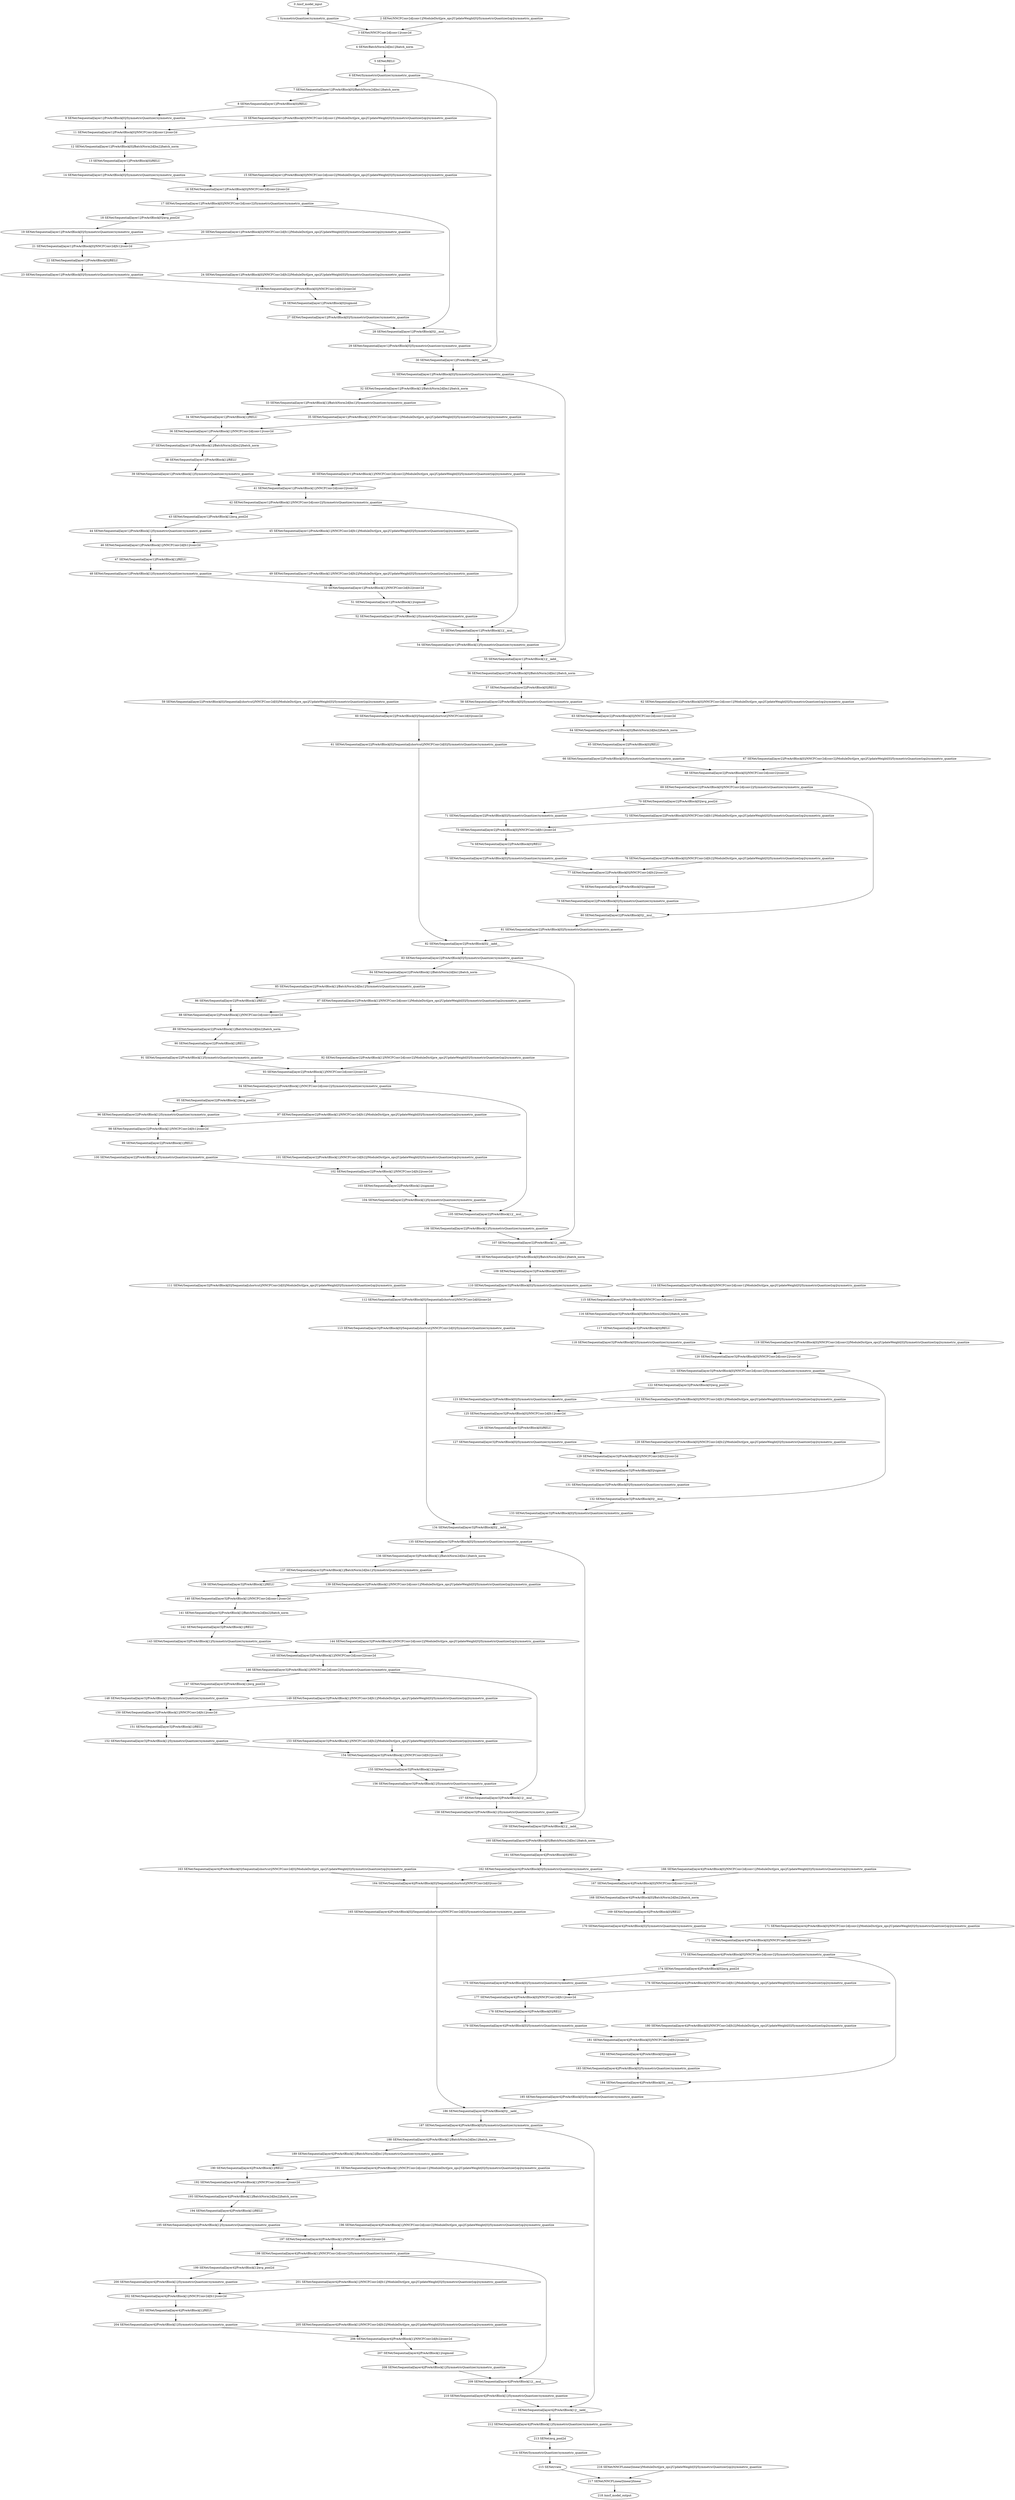 strict digraph  {
"0 /nncf_model_input" [id=0, scope="", type=nncf_model_input];
"1 SymmetricQuantizer/symmetric_quantize" [id=1, scope=SymmetricQuantizer, type=symmetric_quantize];
"2 SENet/NNCFConv2d[conv1]/ModuleDict[pre_ops]/UpdateWeight[0]/SymmetricQuantizer[op]/symmetric_quantize" [id=2, scope="SENet/NNCFConv2d[conv1]/ModuleDict[pre_ops]/UpdateWeight[0]/SymmetricQuantizer[op]", type=symmetric_quantize];
"3 SENet/NNCFConv2d[conv1]/conv2d" [id=3, scope="SENet/NNCFConv2d[conv1]", type=conv2d];
"4 SENet/BatchNorm2d[bn1]/batch_norm" [id=4, scope="SENet/BatchNorm2d[bn1]", type=batch_norm];
"5 SENet/RELU" [id=5, scope=SENet, type=RELU];
"6 SENet/SymmetricQuantizer/symmetric_quantize" [id=6, scope="SENet/SymmetricQuantizer", type=symmetric_quantize];
"7 SENet/Sequential[layer1]/PreActBlock[0]/BatchNorm2d[bn1]/batch_norm" [id=7, scope="SENet/Sequential[layer1]/PreActBlock[0]/BatchNorm2d[bn1]", type=batch_norm];
"8 SENet/Sequential[layer1]/PreActBlock[0]/RELU" [id=8, scope="SENet/Sequential[layer1]/PreActBlock[0]", type=RELU];
"9 SENet/Sequential[layer1]/PreActBlock[0]/SymmetricQuantizer/symmetric_quantize" [id=9, scope="SENet/Sequential[layer1]/PreActBlock[0]/SymmetricQuantizer", type=symmetric_quantize];
"10 SENet/Sequential[layer1]/PreActBlock[0]/NNCFConv2d[conv1]/ModuleDict[pre_ops]/UpdateWeight[0]/SymmetricQuantizer[op]/symmetric_quantize" [id=10, scope="SENet/Sequential[layer1]/PreActBlock[0]/NNCFConv2d[conv1]/ModuleDict[pre_ops]/UpdateWeight[0]/SymmetricQuantizer[op]", type=symmetric_quantize];
"11 SENet/Sequential[layer1]/PreActBlock[0]/NNCFConv2d[conv1]/conv2d" [id=11, scope="SENet/Sequential[layer1]/PreActBlock[0]/NNCFConv2d[conv1]", type=conv2d];
"12 SENet/Sequential[layer1]/PreActBlock[0]/BatchNorm2d[bn2]/batch_norm" [id=12, scope="SENet/Sequential[layer1]/PreActBlock[0]/BatchNorm2d[bn2]", type=batch_norm];
"13 SENet/Sequential[layer1]/PreActBlock[0]/RELU" [id=13, scope="SENet/Sequential[layer1]/PreActBlock[0]", type=RELU];
"14 SENet/Sequential[layer1]/PreActBlock[0]/SymmetricQuantizer/symmetric_quantize" [id=14, scope="SENet/Sequential[layer1]/PreActBlock[0]/SymmetricQuantizer", type=symmetric_quantize];
"15 SENet/Sequential[layer1]/PreActBlock[0]/NNCFConv2d[conv2]/ModuleDict[pre_ops]/UpdateWeight[0]/SymmetricQuantizer[op]/symmetric_quantize" [id=15, scope="SENet/Sequential[layer1]/PreActBlock[0]/NNCFConv2d[conv2]/ModuleDict[pre_ops]/UpdateWeight[0]/SymmetricQuantizer[op]", type=symmetric_quantize];
"16 SENet/Sequential[layer1]/PreActBlock[0]/NNCFConv2d[conv2]/conv2d" [id=16, scope="SENet/Sequential[layer1]/PreActBlock[0]/NNCFConv2d[conv2]", type=conv2d];
"17 SENet/Sequential[layer1]/PreActBlock[0]/NNCFConv2d[conv2]/SymmetricQuantizer/symmetric_quantize" [id=17, scope="SENet/Sequential[layer1]/PreActBlock[0]/NNCFConv2d[conv2]/SymmetricQuantizer", type=symmetric_quantize];
"18 SENet/Sequential[layer1]/PreActBlock[0]/avg_pool2d" [id=18, scope="SENet/Sequential[layer1]/PreActBlock[0]", type=avg_pool2d];
"19 SENet/Sequential[layer1]/PreActBlock[0]/SymmetricQuantizer/symmetric_quantize" [id=19, scope="SENet/Sequential[layer1]/PreActBlock[0]/SymmetricQuantizer", type=symmetric_quantize];
"20 SENet/Sequential[layer1]/PreActBlock[0]/NNCFConv2d[fc1]/ModuleDict[pre_ops]/UpdateWeight[0]/SymmetricQuantizer[op]/symmetric_quantize" [id=20, scope="SENet/Sequential[layer1]/PreActBlock[0]/NNCFConv2d[fc1]/ModuleDict[pre_ops]/UpdateWeight[0]/SymmetricQuantizer[op]", type=symmetric_quantize];
"21 SENet/Sequential[layer1]/PreActBlock[0]/NNCFConv2d[fc1]/conv2d" [id=21, scope="SENet/Sequential[layer1]/PreActBlock[0]/NNCFConv2d[fc1]", type=conv2d];
"22 SENet/Sequential[layer1]/PreActBlock[0]/RELU" [id=22, scope="SENet/Sequential[layer1]/PreActBlock[0]", type=RELU];
"23 SENet/Sequential[layer1]/PreActBlock[0]/SymmetricQuantizer/symmetric_quantize" [id=23, scope="SENet/Sequential[layer1]/PreActBlock[0]/SymmetricQuantizer", type=symmetric_quantize];
"24 SENet/Sequential[layer1]/PreActBlock[0]/NNCFConv2d[fc2]/ModuleDict[pre_ops]/UpdateWeight[0]/SymmetricQuantizer[op]/symmetric_quantize" [id=24, scope="SENet/Sequential[layer1]/PreActBlock[0]/NNCFConv2d[fc2]/ModuleDict[pre_ops]/UpdateWeight[0]/SymmetricQuantizer[op]", type=symmetric_quantize];
"25 SENet/Sequential[layer1]/PreActBlock[0]/NNCFConv2d[fc2]/conv2d" [id=25, scope="SENet/Sequential[layer1]/PreActBlock[0]/NNCFConv2d[fc2]", type=conv2d];
"26 SENet/Sequential[layer1]/PreActBlock[0]/sigmoid" [id=26, scope="SENet/Sequential[layer1]/PreActBlock[0]", type=sigmoid];
"27 SENet/Sequential[layer1]/PreActBlock[0]/SymmetricQuantizer/symmetric_quantize" [id=27, scope="SENet/Sequential[layer1]/PreActBlock[0]/SymmetricQuantizer", type=symmetric_quantize];
"28 SENet/Sequential[layer1]/PreActBlock[0]/__mul__" [id=28, scope="SENet/Sequential[layer1]/PreActBlock[0]", type=__mul__];
"29 SENet/Sequential[layer1]/PreActBlock[0]/SymmetricQuantizer/symmetric_quantize" [id=29, scope="SENet/Sequential[layer1]/PreActBlock[0]/SymmetricQuantizer", type=symmetric_quantize];
"30 SENet/Sequential[layer1]/PreActBlock[0]/__iadd__" [id=30, scope="SENet/Sequential[layer1]/PreActBlock[0]", type=__iadd__];
"31 SENet/Sequential[layer1]/PreActBlock[0]/SymmetricQuantizer/symmetric_quantize" [id=31, scope="SENet/Sequential[layer1]/PreActBlock[0]/SymmetricQuantizer", type=symmetric_quantize];
"32 SENet/Sequential[layer1]/PreActBlock[1]/BatchNorm2d[bn1]/batch_norm" [id=32, scope="SENet/Sequential[layer1]/PreActBlock[1]/BatchNorm2d[bn1]", type=batch_norm];
"33 SENet/Sequential[layer1]/PreActBlock[1]/BatchNorm2d[bn1]/SymmetricQuantizer/symmetric_quantize" [id=33, scope="SENet/Sequential[layer1]/PreActBlock[1]/BatchNorm2d[bn1]/SymmetricQuantizer", type=symmetric_quantize];
"34 SENet/Sequential[layer1]/PreActBlock[1]/RELU" [id=34, scope="SENet/Sequential[layer1]/PreActBlock[1]", type=RELU];
"35 SENet/Sequential[layer1]/PreActBlock[1]/NNCFConv2d[conv1]/ModuleDict[pre_ops]/UpdateWeight[0]/SymmetricQuantizer[op]/symmetric_quantize" [id=35, scope="SENet/Sequential[layer1]/PreActBlock[1]/NNCFConv2d[conv1]/ModuleDict[pre_ops]/UpdateWeight[0]/SymmetricQuantizer[op]", type=symmetric_quantize];
"36 SENet/Sequential[layer1]/PreActBlock[1]/NNCFConv2d[conv1]/conv2d" [id=36, scope="SENet/Sequential[layer1]/PreActBlock[1]/NNCFConv2d[conv1]", type=conv2d];
"37 SENet/Sequential[layer1]/PreActBlock[1]/BatchNorm2d[bn2]/batch_norm" [id=37, scope="SENet/Sequential[layer1]/PreActBlock[1]/BatchNorm2d[bn2]", type=batch_norm];
"38 SENet/Sequential[layer1]/PreActBlock[1]/RELU" [id=38, scope="SENet/Sequential[layer1]/PreActBlock[1]", type=RELU];
"39 SENet/Sequential[layer1]/PreActBlock[1]/SymmetricQuantizer/symmetric_quantize" [id=39, scope="SENet/Sequential[layer1]/PreActBlock[1]/SymmetricQuantizer", type=symmetric_quantize];
"40 SENet/Sequential[layer1]/PreActBlock[1]/NNCFConv2d[conv2]/ModuleDict[pre_ops]/UpdateWeight[0]/SymmetricQuantizer[op]/symmetric_quantize" [id=40, scope="SENet/Sequential[layer1]/PreActBlock[1]/NNCFConv2d[conv2]/ModuleDict[pre_ops]/UpdateWeight[0]/SymmetricQuantizer[op]", type=symmetric_quantize];
"41 SENet/Sequential[layer1]/PreActBlock[1]/NNCFConv2d[conv2]/conv2d" [id=41, scope="SENet/Sequential[layer1]/PreActBlock[1]/NNCFConv2d[conv2]", type=conv2d];
"42 SENet/Sequential[layer1]/PreActBlock[1]/NNCFConv2d[conv2]/SymmetricQuantizer/symmetric_quantize" [id=42, scope="SENet/Sequential[layer1]/PreActBlock[1]/NNCFConv2d[conv2]/SymmetricQuantizer", type=symmetric_quantize];
"43 SENet/Sequential[layer1]/PreActBlock[1]/avg_pool2d" [id=43, scope="SENet/Sequential[layer1]/PreActBlock[1]", type=avg_pool2d];
"44 SENet/Sequential[layer1]/PreActBlock[1]/SymmetricQuantizer/symmetric_quantize" [id=44, scope="SENet/Sequential[layer1]/PreActBlock[1]/SymmetricQuantizer", type=symmetric_quantize];
"45 SENet/Sequential[layer1]/PreActBlock[1]/NNCFConv2d[fc1]/ModuleDict[pre_ops]/UpdateWeight[0]/SymmetricQuantizer[op]/symmetric_quantize" [id=45, scope="SENet/Sequential[layer1]/PreActBlock[1]/NNCFConv2d[fc1]/ModuleDict[pre_ops]/UpdateWeight[0]/SymmetricQuantizer[op]", type=symmetric_quantize];
"46 SENet/Sequential[layer1]/PreActBlock[1]/NNCFConv2d[fc1]/conv2d" [id=46, scope="SENet/Sequential[layer1]/PreActBlock[1]/NNCFConv2d[fc1]", type=conv2d];
"47 SENet/Sequential[layer1]/PreActBlock[1]/RELU" [id=47, scope="SENet/Sequential[layer1]/PreActBlock[1]", type=RELU];
"48 SENet/Sequential[layer1]/PreActBlock[1]/SymmetricQuantizer/symmetric_quantize" [id=48, scope="SENet/Sequential[layer1]/PreActBlock[1]/SymmetricQuantizer", type=symmetric_quantize];
"49 SENet/Sequential[layer1]/PreActBlock[1]/NNCFConv2d[fc2]/ModuleDict[pre_ops]/UpdateWeight[0]/SymmetricQuantizer[op]/symmetric_quantize" [id=49, scope="SENet/Sequential[layer1]/PreActBlock[1]/NNCFConv2d[fc2]/ModuleDict[pre_ops]/UpdateWeight[0]/SymmetricQuantizer[op]", type=symmetric_quantize];
"50 SENet/Sequential[layer1]/PreActBlock[1]/NNCFConv2d[fc2]/conv2d" [id=50, scope="SENet/Sequential[layer1]/PreActBlock[1]/NNCFConv2d[fc2]", type=conv2d];
"51 SENet/Sequential[layer1]/PreActBlock[1]/sigmoid" [id=51, scope="SENet/Sequential[layer1]/PreActBlock[1]", type=sigmoid];
"52 SENet/Sequential[layer1]/PreActBlock[1]/SymmetricQuantizer/symmetric_quantize" [id=52, scope="SENet/Sequential[layer1]/PreActBlock[1]/SymmetricQuantizer", type=symmetric_quantize];
"53 SENet/Sequential[layer1]/PreActBlock[1]/__mul__" [id=53, scope="SENet/Sequential[layer1]/PreActBlock[1]", type=__mul__];
"54 SENet/Sequential[layer1]/PreActBlock[1]/SymmetricQuantizer/symmetric_quantize" [id=54, scope="SENet/Sequential[layer1]/PreActBlock[1]/SymmetricQuantizer", type=symmetric_quantize];
"55 SENet/Sequential[layer1]/PreActBlock[1]/__iadd__" [id=55, scope="SENet/Sequential[layer1]/PreActBlock[1]", type=__iadd__];
"56 SENet/Sequential[layer2]/PreActBlock[0]/BatchNorm2d[bn1]/batch_norm" [id=56, scope="SENet/Sequential[layer2]/PreActBlock[0]/BatchNorm2d[bn1]", type=batch_norm];
"57 SENet/Sequential[layer2]/PreActBlock[0]/RELU" [id=57, scope="SENet/Sequential[layer2]/PreActBlock[0]", type=RELU];
"58 SENet/Sequential[layer2]/PreActBlock[0]/SymmetricQuantizer/symmetric_quantize" [id=58, scope="SENet/Sequential[layer2]/PreActBlock[0]/SymmetricQuantizer", type=symmetric_quantize];
"59 SENet/Sequential[layer2]/PreActBlock[0]/Sequential[shortcut]/NNCFConv2d[0]/ModuleDict[pre_ops]/UpdateWeight[0]/SymmetricQuantizer[op]/symmetric_quantize" [id=59, scope="SENet/Sequential[layer2]/PreActBlock[0]/Sequential[shortcut]/NNCFConv2d[0]/ModuleDict[pre_ops]/UpdateWeight[0]/SymmetricQuantizer[op]", type=symmetric_quantize];
"60 SENet/Sequential[layer2]/PreActBlock[0]/Sequential[shortcut]/NNCFConv2d[0]/conv2d" [id=60, scope="SENet/Sequential[layer2]/PreActBlock[0]/Sequential[shortcut]/NNCFConv2d[0]", type=conv2d];
"61 SENet/Sequential[layer2]/PreActBlock[0]/Sequential[shortcut]/NNCFConv2d[0]/SymmetricQuantizer/symmetric_quantize" [id=61, scope="SENet/Sequential[layer2]/PreActBlock[0]/Sequential[shortcut]/NNCFConv2d[0]/SymmetricQuantizer", type=symmetric_quantize];
"62 SENet/Sequential[layer2]/PreActBlock[0]/NNCFConv2d[conv1]/ModuleDict[pre_ops]/UpdateWeight[0]/SymmetricQuantizer[op]/symmetric_quantize" [id=62, scope="SENet/Sequential[layer2]/PreActBlock[0]/NNCFConv2d[conv1]/ModuleDict[pre_ops]/UpdateWeight[0]/SymmetricQuantizer[op]", type=symmetric_quantize];
"63 SENet/Sequential[layer2]/PreActBlock[0]/NNCFConv2d[conv1]/conv2d" [id=63, scope="SENet/Sequential[layer2]/PreActBlock[0]/NNCFConv2d[conv1]", type=conv2d];
"64 SENet/Sequential[layer2]/PreActBlock[0]/BatchNorm2d[bn2]/batch_norm" [id=64, scope="SENet/Sequential[layer2]/PreActBlock[0]/BatchNorm2d[bn2]", type=batch_norm];
"65 SENet/Sequential[layer2]/PreActBlock[0]/RELU" [id=65, scope="SENet/Sequential[layer2]/PreActBlock[0]", type=RELU];
"66 SENet/Sequential[layer2]/PreActBlock[0]/SymmetricQuantizer/symmetric_quantize" [id=66, scope="SENet/Sequential[layer2]/PreActBlock[0]/SymmetricQuantizer", type=symmetric_quantize];
"67 SENet/Sequential[layer2]/PreActBlock[0]/NNCFConv2d[conv2]/ModuleDict[pre_ops]/UpdateWeight[0]/SymmetricQuantizer[op]/symmetric_quantize" [id=67, scope="SENet/Sequential[layer2]/PreActBlock[0]/NNCFConv2d[conv2]/ModuleDict[pre_ops]/UpdateWeight[0]/SymmetricQuantizer[op]", type=symmetric_quantize];
"68 SENet/Sequential[layer2]/PreActBlock[0]/NNCFConv2d[conv2]/conv2d" [id=68, scope="SENet/Sequential[layer2]/PreActBlock[0]/NNCFConv2d[conv2]", type=conv2d];
"69 SENet/Sequential[layer2]/PreActBlock[0]/NNCFConv2d[conv2]/SymmetricQuantizer/symmetric_quantize" [id=69, scope="SENet/Sequential[layer2]/PreActBlock[0]/NNCFConv2d[conv2]/SymmetricQuantizer", type=symmetric_quantize];
"70 SENet/Sequential[layer2]/PreActBlock[0]/avg_pool2d" [id=70, scope="SENet/Sequential[layer2]/PreActBlock[0]", type=avg_pool2d];
"71 SENet/Sequential[layer2]/PreActBlock[0]/SymmetricQuantizer/symmetric_quantize" [id=71, scope="SENet/Sequential[layer2]/PreActBlock[0]/SymmetricQuantizer", type=symmetric_quantize];
"72 SENet/Sequential[layer2]/PreActBlock[0]/NNCFConv2d[fc1]/ModuleDict[pre_ops]/UpdateWeight[0]/SymmetricQuantizer[op]/symmetric_quantize" [id=72, scope="SENet/Sequential[layer2]/PreActBlock[0]/NNCFConv2d[fc1]/ModuleDict[pre_ops]/UpdateWeight[0]/SymmetricQuantizer[op]", type=symmetric_quantize];
"73 SENet/Sequential[layer2]/PreActBlock[0]/NNCFConv2d[fc1]/conv2d" [id=73, scope="SENet/Sequential[layer2]/PreActBlock[0]/NNCFConv2d[fc1]", type=conv2d];
"74 SENet/Sequential[layer2]/PreActBlock[0]/RELU" [id=74, scope="SENet/Sequential[layer2]/PreActBlock[0]", type=RELU];
"75 SENet/Sequential[layer2]/PreActBlock[0]/SymmetricQuantizer/symmetric_quantize" [id=75, scope="SENet/Sequential[layer2]/PreActBlock[0]/SymmetricQuantizer", type=symmetric_quantize];
"76 SENet/Sequential[layer2]/PreActBlock[0]/NNCFConv2d[fc2]/ModuleDict[pre_ops]/UpdateWeight[0]/SymmetricQuantizer[op]/symmetric_quantize" [id=76, scope="SENet/Sequential[layer2]/PreActBlock[0]/NNCFConv2d[fc2]/ModuleDict[pre_ops]/UpdateWeight[0]/SymmetricQuantizer[op]", type=symmetric_quantize];
"77 SENet/Sequential[layer2]/PreActBlock[0]/NNCFConv2d[fc2]/conv2d" [id=77, scope="SENet/Sequential[layer2]/PreActBlock[0]/NNCFConv2d[fc2]", type=conv2d];
"78 SENet/Sequential[layer2]/PreActBlock[0]/sigmoid" [id=78, scope="SENet/Sequential[layer2]/PreActBlock[0]", type=sigmoid];
"79 SENet/Sequential[layer2]/PreActBlock[0]/SymmetricQuantizer/symmetric_quantize" [id=79, scope="SENet/Sequential[layer2]/PreActBlock[0]/SymmetricQuantizer", type=symmetric_quantize];
"80 SENet/Sequential[layer2]/PreActBlock[0]/__mul__" [id=80, scope="SENet/Sequential[layer2]/PreActBlock[0]", type=__mul__];
"81 SENet/Sequential[layer2]/PreActBlock[0]/SymmetricQuantizer/symmetric_quantize" [id=81, scope="SENet/Sequential[layer2]/PreActBlock[0]/SymmetricQuantizer", type=symmetric_quantize];
"82 SENet/Sequential[layer2]/PreActBlock[0]/__iadd__" [id=82, scope="SENet/Sequential[layer2]/PreActBlock[0]", type=__iadd__];
"83 SENet/Sequential[layer2]/PreActBlock[0]/SymmetricQuantizer/symmetric_quantize" [id=83, scope="SENet/Sequential[layer2]/PreActBlock[0]/SymmetricQuantizer", type=symmetric_quantize];
"84 SENet/Sequential[layer2]/PreActBlock[1]/BatchNorm2d[bn1]/batch_norm" [id=84, scope="SENet/Sequential[layer2]/PreActBlock[1]/BatchNorm2d[bn1]", type=batch_norm];
"85 SENet/Sequential[layer2]/PreActBlock[1]/BatchNorm2d[bn1]/SymmetricQuantizer/symmetric_quantize" [id=85, scope="SENet/Sequential[layer2]/PreActBlock[1]/BatchNorm2d[bn1]/SymmetricQuantizer", type=symmetric_quantize];
"86 SENet/Sequential[layer2]/PreActBlock[1]/RELU" [id=86, scope="SENet/Sequential[layer2]/PreActBlock[1]", type=RELU];
"87 SENet/Sequential[layer2]/PreActBlock[1]/NNCFConv2d[conv1]/ModuleDict[pre_ops]/UpdateWeight[0]/SymmetricQuantizer[op]/symmetric_quantize" [id=87, scope="SENet/Sequential[layer2]/PreActBlock[1]/NNCFConv2d[conv1]/ModuleDict[pre_ops]/UpdateWeight[0]/SymmetricQuantizer[op]", type=symmetric_quantize];
"88 SENet/Sequential[layer2]/PreActBlock[1]/NNCFConv2d[conv1]/conv2d" [id=88, scope="SENet/Sequential[layer2]/PreActBlock[1]/NNCFConv2d[conv1]", type=conv2d];
"89 SENet/Sequential[layer2]/PreActBlock[1]/BatchNorm2d[bn2]/batch_norm" [id=89, scope="SENet/Sequential[layer2]/PreActBlock[1]/BatchNorm2d[bn2]", type=batch_norm];
"90 SENet/Sequential[layer2]/PreActBlock[1]/RELU" [id=90, scope="SENet/Sequential[layer2]/PreActBlock[1]", type=RELU];
"91 SENet/Sequential[layer2]/PreActBlock[1]/SymmetricQuantizer/symmetric_quantize" [id=91, scope="SENet/Sequential[layer2]/PreActBlock[1]/SymmetricQuantizer", type=symmetric_quantize];
"92 SENet/Sequential[layer2]/PreActBlock[1]/NNCFConv2d[conv2]/ModuleDict[pre_ops]/UpdateWeight[0]/SymmetricQuantizer[op]/symmetric_quantize" [id=92, scope="SENet/Sequential[layer2]/PreActBlock[1]/NNCFConv2d[conv2]/ModuleDict[pre_ops]/UpdateWeight[0]/SymmetricQuantizer[op]", type=symmetric_quantize];
"93 SENet/Sequential[layer2]/PreActBlock[1]/NNCFConv2d[conv2]/conv2d" [id=93, scope="SENet/Sequential[layer2]/PreActBlock[1]/NNCFConv2d[conv2]", type=conv2d];
"94 SENet/Sequential[layer2]/PreActBlock[1]/NNCFConv2d[conv2]/SymmetricQuantizer/symmetric_quantize" [id=94, scope="SENet/Sequential[layer2]/PreActBlock[1]/NNCFConv2d[conv2]/SymmetricQuantizer", type=symmetric_quantize];
"95 SENet/Sequential[layer2]/PreActBlock[1]/avg_pool2d" [id=95, scope="SENet/Sequential[layer2]/PreActBlock[1]", type=avg_pool2d];
"96 SENet/Sequential[layer2]/PreActBlock[1]/SymmetricQuantizer/symmetric_quantize" [id=96, scope="SENet/Sequential[layer2]/PreActBlock[1]/SymmetricQuantizer", type=symmetric_quantize];
"97 SENet/Sequential[layer2]/PreActBlock[1]/NNCFConv2d[fc1]/ModuleDict[pre_ops]/UpdateWeight[0]/SymmetricQuantizer[op]/symmetric_quantize" [id=97, scope="SENet/Sequential[layer2]/PreActBlock[1]/NNCFConv2d[fc1]/ModuleDict[pre_ops]/UpdateWeight[0]/SymmetricQuantizer[op]", type=symmetric_quantize];
"98 SENet/Sequential[layer2]/PreActBlock[1]/NNCFConv2d[fc1]/conv2d" [id=98, scope="SENet/Sequential[layer2]/PreActBlock[1]/NNCFConv2d[fc1]", type=conv2d];
"99 SENet/Sequential[layer2]/PreActBlock[1]/RELU" [id=99, scope="SENet/Sequential[layer2]/PreActBlock[1]", type=RELU];
"100 SENet/Sequential[layer2]/PreActBlock[1]/SymmetricQuantizer/symmetric_quantize" [id=100, scope="SENet/Sequential[layer2]/PreActBlock[1]/SymmetricQuantizer", type=symmetric_quantize];
"101 SENet/Sequential[layer2]/PreActBlock[1]/NNCFConv2d[fc2]/ModuleDict[pre_ops]/UpdateWeight[0]/SymmetricQuantizer[op]/symmetric_quantize" [id=101, scope="SENet/Sequential[layer2]/PreActBlock[1]/NNCFConv2d[fc2]/ModuleDict[pre_ops]/UpdateWeight[0]/SymmetricQuantizer[op]", type=symmetric_quantize];
"102 SENet/Sequential[layer2]/PreActBlock[1]/NNCFConv2d[fc2]/conv2d" [id=102, scope="SENet/Sequential[layer2]/PreActBlock[1]/NNCFConv2d[fc2]", type=conv2d];
"103 SENet/Sequential[layer2]/PreActBlock[1]/sigmoid" [id=103, scope="SENet/Sequential[layer2]/PreActBlock[1]", type=sigmoid];
"104 SENet/Sequential[layer2]/PreActBlock[1]/SymmetricQuantizer/symmetric_quantize" [id=104, scope="SENet/Sequential[layer2]/PreActBlock[1]/SymmetricQuantizer", type=symmetric_quantize];
"105 SENet/Sequential[layer2]/PreActBlock[1]/__mul__" [id=105, scope="SENet/Sequential[layer2]/PreActBlock[1]", type=__mul__];
"106 SENet/Sequential[layer2]/PreActBlock[1]/SymmetricQuantizer/symmetric_quantize" [id=106, scope="SENet/Sequential[layer2]/PreActBlock[1]/SymmetricQuantizer", type=symmetric_quantize];
"107 SENet/Sequential[layer2]/PreActBlock[1]/__iadd__" [id=107, scope="SENet/Sequential[layer2]/PreActBlock[1]", type=__iadd__];
"108 SENet/Sequential[layer3]/PreActBlock[0]/BatchNorm2d[bn1]/batch_norm" [id=108, scope="SENet/Sequential[layer3]/PreActBlock[0]/BatchNorm2d[bn1]", type=batch_norm];
"109 SENet/Sequential[layer3]/PreActBlock[0]/RELU" [id=109, scope="SENet/Sequential[layer3]/PreActBlock[0]", type=RELU];
"110 SENet/Sequential[layer3]/PreActBlock[0]/SymmetricQuantizer/symmetric_quantize" [id=110, scope="SENet/Sequential[layer3]/PreActBlock[0]/SymmetricQuantizer", type=symmetric_quantize];
"111 SENet/Sequential[layer3]/PreActBlock[0]/Sequential[shortcut]/NNCFConv2d[0]/ModuleDict[pre_ops]/UpdateWeight[0]/SymmetricQuantizer[op]/symmetric_quantize" [id=111, scope="SENet/Sequential[layer3]/PreActBlock[0]/Sequential[shortcut]/NNCFConv2d[0]/ModuleDict[pre_ops]/UpdateWeight[0]/SymmetricQuantizer[op]", type=symmetric_quantize];
"112 SENet/Sequential[layer3]/PreActBlock[0]/Sequential[shortcut]/NNCFConv2d[0]/conv2d" [id=112, scope="SENet/Sequential[layer3]/PreActBlock[0]/Sequential[shortcut]/NNCFConv2d[0]", type=conv2d];
"113 SENet/Sequential[layer3]/PreActBlock[0]/Sequential[shortcut]/NNCFConv2d[0]/SymmetricQuantizer/symmetric_quantize" [id=113, scope="SENet/Sequential[layer3]/PreActBlock[0]/Sequential[shortcut]/NNCFConv2d[0]/SymmetricQuantizer", type=symmetric_quantize];
"114 SENet/Sequential[layer3]/PreActBlock[0]/NNCFConv2d[conv1]/ModuleDict[pre_ops]/UpdateWeight[0]/SymmetricQuantizer[op]/symmetric_quantize" [id=114, scope="SENet/Sequential[layer3]/PreActBlock[0]/NNCFConv2d[conv1]/ModuleDict[pre_ops]/UpdateWeight[0]/SymmetricQuantizer[op]", type=symmetric_quantize];
"115 SENet/Sequential[layer3]/PreActBlock[0]/NNCFConv2d[conv1]/conv2d" [id=115, scope="SENet/Sequential[layer3]/PreActBlock[0]/NNCFConv2d[conv1]", type=conv2d];
"116 SENet/Sequential[layer3]/PreActBlock[0]/BatchNorm2d[bn2]/batch_norm" [id=116, scope="SENet/Sequential[layer3]/PreActBlock[0]/BatchNorm2d[bn2]", type=batch_norm];
"117 SENet/Sequential[layer3]/PreActBlock[0]/RELU" [id=117, scope="SENet/Sequential[layer3]/PreActBlock[0]", type=RELU];
"118 SENet/Sequential[layer3]/PreActBlock[0]/SymmetricQuantizer/symmetric_quantize" [id=118, scope="SENet/Sequential[layer3]/PreActBlock[0]/SymmetricQuantizer", type=symmetric_quantize];
"119 SENet/Sequential[layer3]/PreActBlock[0]/NNCFConv2d[conv2]/ModuleDict[pre_ops]/UpdateWeight[0]/SymmetricQuantizer[op]/symmetric_quantize" [id=119, scope="SENet/Sequential[layer3]/PreActBlock[0]/NNCFConv2d[conv2]/ModuleDict[pre_ops]/UpdateWeight[0]/SymmetricQuantizer[op]", type=symmetric_quantize];
"120 SENet/Sequential[layer3]/PreActBlock[0]/NNCFConv2d[conv2]/conv2d" [id=120, scope="SENet/Sequential[layer3]/PreActBlock[0]/NNCFConv2d[conv2]", type=conv2d];
"121 SENet/Sequential[layer3]/PreActBlock[0]/NNCFConv2d[conv2]/SymmetricQuantizer/symmetric_quantize" [id=121, scope="SENet/Sequential[layer3]/PreActBlock[0]/NNCFConv2d[conv2]/SymmetricQuantizer", type=symmetric_quantize];
"122 SENet/Sequential[layer3]/PreActBlock[0]/avg_pool2d" [id=122, scope="SENet/Sequential[layer3]/PreActBlock[0]", type=avg_pool2d];
"123 SENet/Sequential[layer3]/PreActBlock[0]/SymmetricQuantizer/symmetric_quantize" [id=123, scope="SENet/Sequential[layer3]/PreActBlock[0]/SymmetricQuantizer", type=symmetric_quantize];
"124 SENet/Sequential[layer3]/PreActBlock[0]/NNCFConv2d[fc1]/ModuleDict[pre_ops]/UpdateWeight[0]/SymmetricQuantizer[op]/symmetric_quantize" [id=124, scope="SENet/Sequential[layer3]/PreActBlock[0]/NNCFConv2d[fc1]/ModuleDict[pre_ops]/UpdateWeight[0]/SymmetricQuantizer[op]", type=symmetric_quantize];
"125 SENet/Sequential[layer3]/PreActBlock[0]/NNCFConv2d[fc1]/conv2d" [id=125, scope="SENet/Sequential[layer3]/PreActBlock[0]/NNCFConv2d[fc1]", type=conv2d];
"126 SENet/Sequential[layer3]/PreActBlock[0]/RELU" [id=126, scope="SENet/Sequential[layer3]/PreActBlock[0]", type=RELU];
"127 SENet/Sequential[layer3]/PreActBlock[0]/SymmetricQuantizer/symmetric_quantize" [id=127, scope="SENet/Sequential[layer3]/PreActBlock[0]/SymmetricQuantizer", type=symmetric_quantize];
"128 SENet/Sequential[layer3]/PreActBlock[0]/NNCFConv2d[fc2]/ModuleDict[pre_ops]/UpdateWeight[0]/SymmetricQuantizer[op]/symmetric_quantize" [id=128, scope="SENet/Sequential[layer3]/PreActBlock[0]/NNCFConv2d[fc2]/ModuleDict[pre_ops]/UpdateWeight[0]/SymmetricQuantizer[op]", type=symmetric_quantize];
"129 SENet/Sequential[layer3]/PreActBlock[0]/NNCFConv2d[fc2]/conv2d" [id=129, scope="SENet/Sequential[layer3]/PreActBlock[0]/NNCFConv2d[fc2]", type=conv2d];
"130 SENet/Sequential[layer3]/PreActBlock[0]/sigmoid" [id=130, scope="SENet/Sequential[layer3]/PreActBlock[0]", type=sigmoid];
"131 SENet/Sequential[layer3]/PreActBlock[0]/SymmetricQuantizer/symmetric_quantize" [id=131, scope="SENet/Sequential[layer3]/PreActBlock[0]/SymmetricQuantizer", type=symmetric_quantize];
"132 SENet/Sequential[layer3]/PreActBlock[0]/__mul__" [id=132, scope="SENet/Sequential[layer3]/PreActBlock[0]", type=__mul__];
"133 SENet/Sequential[layer3]/PreActBlock[0]/SymmetricQuantizer/symmetric_quantize" [id=133, scope="SENet/Sequential[layer3]/PreActBlock[0]/SymmetricQuantizer", type=symmetric_quantize];
"134 SENet/Sequential[layer3]/PreActBlock[0]/__iadd__" [id=134, scope="SENet/Sequential[layer3]/PreActBlock[0]", type=__iadd__];
"135 SENet/Sequential[layer3]/PreActBlock[0]/SymmetricQuantizer/symmetric_quantize" [id=135, scope="SENet/Sequential[layer3]/PreActBlock[0]/SymmetricQuantizer", type=symmetric_quantize];
"136 SENet/Sequential[layer3]/PreActBlock[1]/BatchNorm2d[bn1]/batch_norm" [id=136, scope="SENet/Sequential[layer3]/PreActBlock[1]/BatchNorm2d[bn1]", type=batch_norm];
"137 SENet/Sequential[layer3]/PreActBlock[1]/BatchNorm2d[bn1]/SymmetricQuantizer/symmetric_quantize" [id=137, scope="SENet/Sequential[layer3]/PreActBlock[1]/BatchNorm2d[bn1]/SymmetricQuantizer", type=symmetric_quantize];
"138 SENet/Sequential[layer3]/PreActBlock[1]/RELU" [id=138, scope="SENet/Sequential[layer3]/PreActBlock[1]", type=RELU];
"139 SENet/Sequential[layer3]/PreActBlock[1]/NNCFConv2d[conv1]/ModuleDict[pre_ops]/UpdateWeight[0]/SymmetricQuantizer[op]/symmetric_quantize" [id=139, scope="SENet/Sequential[layer3]/PreActBlock[1]/NNCFConv2d[conv1]/ModuleDict[pre_ops]/UpdateWeight[0]/SymmetricQuantizer[op]", type=symmetric_quantize];
"140 SENet/Sequential[layer3]/PreActBlock[1]/NNCFConv2d[conv1]/conv2d" [id=140, scope="SENet/Sequential[layer3]/PreActBlock[1]/NNCFConv2d[conv1]", type=conv2d];
"141 SENet/Sequential[layer3]/PreActBlock[1]/BatchNorm2d[bn2]/batch_norm" [id=141, scope="SENet/Sequential[layer3]/PreActBlock[1]/BatchNorm2d[bn2]", type=batch_norm];
"142 SENet/Sequential[layer3]/PreActBlock[1]/RELU" [id=142, scope="SENet/Sequential[layer3]/PreActBlock[1]", type=RELU];
"143 SENet/Sequential[layer3]/PreActBlock[1]/SymmetricQuantizer/symmetric_quantize" [id=143, scope="SENet/Sequential[layer3]/PreActBlock[1]/SymmetricQuantizer", type=symmetric_quantize];
"144 SENet/Sequential[layer3]/PreActBlock[1]/NNCFConv2d[conv2]/ModuleDict[pre_ops]/UpdateWeight[0]/SymmetricQuantizer[op]/symmetric_quantize" [id=144, scope="SENet/Sequential[layer3]/PreActBlock[1]/NNCFConv2d[conv2]/ModuleDict[pre_ops]/UpdateWeight[0]/SymmetricQuantizer[op]", type=symmetric_quantize];
"145 SENet/Sequential[layer3]/PreActBlock[1]/NNCFConv2d[conv2]/conv2d" [id=145, scope="SENet/Sequential[layer3]/PreActBlock[1]/NNCFConv2d[conv2]", type=conv2d];
"146 SENet/Sequential[layer3]/PreActBlock[1]/NNCFConv2d[conv2]/SymmetricQuantizer/symmetric_quantize" [id=146, scope="SENet/Sequential[layer3]/PreActBlock[1]/NNCFConv2d[conv2]/SymmetricQuantizer", type=symmetric_quantize];
"147 SENet/Sequential[layer3]/PreActBlock[1]/avg_pool2d" [id=147, scope="SENet/Sequential[layer3]/PreActBlock[1]", type=avg_pool2d];
"148 SENet/Sequential[layer3]/PreActBlock[1]/SymmetricQuantizer/symmetric_quantize" [id=148, scope="SENet/Sequential[layer3]/PreActBlock[1]/SymmetricQuantizer", type=symmetric_quantize];
"149 SENet/Sequential[layer3]/PreActBlock[1]/NNCFConv2d[fc1]/ModuleDict[pre_ops]/UpdateWeight[0]/SymmetricQuantizer[op]/symmetric_quantize" [id=149, scope="SENet/Sequential[layer3]/PreActBlock[1]/NNCFConv2d[fc1]/ModuleDict[pre_ops]/UpdateWeight[0]/SymmetricQuantizer[op]", type=symmetric_quantize];
"150 SENet/Sequential[layer3]/PreActBlock[1]/NNCFConv2d[fc1]/conv2d" [id=150, scope="SENet/Sequential[layer3]/PreActBlock[1]/NNCFConv2d[fc1]", type=conv2d];
"151 SENet/Sequential[layer3]/PreActBlock[1]/RELU" [id=151, scope="SENet/Sequential[layer3]/PreActBlock[1]", type=RELU];
"152 SENet/Sequential[layer3]/PreActBlock[1]/SymmetricQuantizer/symmetric_quantize" [id=152, scope="SENet/Sequential[layer3]/PreActBlock[1]/SymmetricQuantizer", type=symmetric_quantize];
"153 SENet/Sequential[layer3]/PreActBlock[1]/NNCFConv2d[fc2]/ModuleDict[pre_ops]/UpdateWeight[0]/SymmetricQuantizer[op]/symmetric_quantize" [id=153, scope="SENet/Sequential[layer3]/PreActBlock[1]/NNCFConv2d[fc2]/ModuleDict[pre_ops]/UpdateWeight[0]/SymmetricQuantizer[op]", type=symmetric_quantize];
"154 SENet/Sequential[layer3]/PreActBlock[1]/NNCFConv2d[fc2]/conv2d" [id=154, scope="SENet/Sequential[layer3]/PreActBlock[1]/NNCFConv2d[fc2]", type=conv2d];
"155 SENet/Sequential[layer3]/PreActBlock[1]/sigmoid" [id=155, scope="SENet/Sequential[layer3]/PreActBlock[1]", type=sigmoid];
"156 SENet/Sequential[layer3]/PreActBlock[1]/SymmetricQuantizer/symmetric_quantize" [id=156, scope="SENet/Sequential[layer3]/PreActBlock[1]/SymmetricQuantizer", type=symmetric_quantize];
"157 SENet/Sequential[layer3]/PreActBlock[1]/__mul__" [id=157, scope="SENet/Sequential[layer3]/PreActBlock[1]", type=__mul__];
"158 SENet/Sequential[layer3]/PreActBlock[1]/SymmetricQuantizer/symmetric_quantize" [id=158, scope="SENet/Sequential[layer3]/PreActBlock[1]/SymmetricQuantizer", type=symmetric_quantize];
"159 SENet/Sequential[layer3]/PreActBlock[1]/__iadd__" [id=159, scope="SENet/Sequential[layer3]/PreActBlock[1]", type=__iadd__];
"160 SENet/Sequential[layer4]/PreActBlock[0]/BatchNorm2d[bn1]/batch_norm" [id=160, scope="SENet/Sequential[layer4]/PreActBlock[0]/BatchNorm2d[bn1]", type=batch_norm];
"161 SENet/Sequential[layer4]/PreActBlock[0]/RELU" [id=161, scope="SENet/Sequential[layer4]/PreActBlock[0]", type=RELU];
"162 SENet/Sequential[layer4]/PreActBlock[0]/SymmetricQuantizer/symmetric_quantize" [id=162, scope="SENet/Sequential[layer4]/PreActBlock[0]/SymmetricQuantizer", type=symmetric_quantize];
"163 SENet/Sequential[layer4]/PreActBlock[0]/Sequential[shortcut]/NNCFConv2d[0]/ModuleDict[pre_ops]/UpdateWeight[0]/SymmetricQuantizer[op]/symmetric_quantize" [id=163, scope="SENet/Sequential[layer4]/PreActBlock[0]/Sequential[shortcut]/NNCFConv2d[0]/ModuleDict[pre_ops]/UpdateWeight[0]/SymmetricQuantizer[op]", type=symmetric_quantize];
"164 SENet/Sequential[layer4]/PreActBlock[0]/Sequential[shortcut]/NNCFConv2d[0]/conv2d" [id=164, scope="SENet/Sequential[layer4]/PreActBlock[0]/Sequential[shortcut]/NNCFConv2d[0]", type=conv2d];
"165 SENet/Sequential[layer4]/PreActBlock[0]/Sequential[shortcut]/NNCFConv2d[0]/SymmetricQuantizer/symmetric_quantize" [id=165, scope="SENet/Sequential[layer4]/PreActBlock[0]/Sequential[shortcut]/NNCFConv2d[0]/SymmetricQuantizer", type=symmetric_quantize];
"166 SENet/Sequential[layer4]/PreActBlock[0]/NNCFConv2d[conv1]/ModuleDict[pre_ops]/UpdateWeight[0]/SymmetricQuantizer[op]/symmetric_quantize" [id=166, scope="SENet/Sequential[layer4]/PreActBlock[0]/NNCFConv2d[conv1]/ModuleDict[pre_ops]/UpdateWeight[0]/SymmetricQuantizer[op]", type=symmetric_quantize];
"167 SENet/Sequential[layer4]/PreActBlock[0]/NNCFConv2d[conv1]/conv2d" [id=167, scope="SENet/Sequential[layer4]/PreActBlock[0]/NNCFConv2d[conv1]", type=conv2d];
"168 SENet/Sequential[layer4]/PreActBlock[0]/BatchNorm2d[bn2]/batch_norm" [id=168, scope="SENet/Sequential[layer4]/PreActBlock[0]/BatchNorm2d[bn2]", type=batch_norm];
"169 SENet/Sequential[layer4]/PreActBlock[0]/RELU" [id=169, scope="SENet/Sequential[layer4]/PreActBlock[0]", type=RELU];
"170 SENet/Sequential[layer4]/PreActBlock[0]/SymmetricQuantizer/symmetric_quantize" [id=170, scope="SENet/Sequential[layer4]/PreActBlock[0]/SymmetricQuantizer", type=symmetric_quantize];
"171 SENet/Sequential[layer4]/PreActBlock[0]/NNCFConv2d[conv2]/ModuleDict[pre_ops]/UpdateWeight[0]/SymmetricQuantizer[op]/symmetric_quantize" [id=171, scope="SENet/Sequential[layer4]/PreActBlock[0]/NNCFConv2d[conv2]/ModuleDict[pre_ops]/UpdateWeight[0]/SymmetricQuantizer[op]", type=symmetric_quantize];
"172 SENet/Sequential[layer4]/PreActBlock[0]/NNCFConv2d[conv2]/conv2d" [id=172, scope="SENet/Sequential[layer4]/PreActBlock[0]/NNCFConv2d[conv2]", type=conv2d];
"173 SENet/Sequential[layer4]/PreActBlock[0]/NNCFConv2d[conv2]/SymmetricQuantizer/symmetric_quantize" [id=173, scope="SENet/Sequential[layer4]/PreActBlock[0]/NNCFConv2d[conv2]/SymmetricQuantizer", type=symmetric_quantize];
"174 SENet/Sequential[layer4]/PreActBlock[0]/avg_pool2d" [id=174, scope="SENet/Sequential[layer4]/PreActBlock[0]", type=avg_pool2d];
"175 SENet/Sequential[layer4]/PreActBlock[0]/SymmetricQuantizer/symmetric_quantize" [id=175, scope="SENet/Sequential[layer4]/PreActBlock[0]/SymmetricQuantizer", type=symmetric_quantize];
"176 SENet/Sequential[layer4]/PreActBlock[0]/NNCFConv2d[fc1]/ModuleDict[pre_ops]/UpdateWeight[0]/SymmetricQuantizer[op]/symmetric_quantize" [id=176, scope="SENet/Sequential[layer4]/PreActBlock[0]/NNCFConv2d[fc1]/ModuleDict[pre_ops]/UpdateWeight[0]/SymmetricQuantizer[op]", type=symmetric_quantize];
"177 SENet/Sequential[layer4]/PreActBlock[0]/NNCFConv2d[fc1]/conv2d" [id=177, scope="SENet/Sequential[layer4]/PreActBlock[0]/NNCFConv2d[fc1]", type=conv2d];
"178 SENet/Sequential[layer4]/PreActBlock[0]/RELU" [id=178, scope="SENet/Sequential[layer4]/PreActBlock[0]", type=RELU];
"179 SENet/Sequential[layer4]/PreActBlock[0]/SymmetricQuantizer/symmetric_quantize" [id=179, scope="SENet/Sequential[layer4]/PreActBlock[0]/SymmetricQuantizer", type=symmetric_quantize];
"180 SENet/Sequential[layer4]/PreActBlock[0]/NNCFConv2d[fc2]/ModuleDict[pre_ops]/UpdateWeight[0]/SymmetricQuantizer[op]/symmetric_quantize" [id=180, scope="SENet/Sequential[layer4]/PreActBlock[0]/NNCFConv2d[fc2]/ModuleDict[pre_ops]/UpdateWeight[0]/SymmetricQuantizer[op]", type=symmetric_quantize];
"181 SENet/Sequential[layer4]/PreActBlock[0]/NNCFConv2d[fc2]/conv2d" [id=181, scope="SENet/Sequential[layer4]/PreActBlock[0]/NNCFConv2d[fc2]", type=conv2d];
"182 SENet/Sequential[layer4]/PreActBlock[0]/sigmoid" [id=182, scope="SENet/Sequential[layer4]/PreActBlock[0]", type=sigmoid];
"183 SENet/Sequential[layer4]/PreActBlock[0]/SymmetricQuantizer/symmetric_quantize" [id=183, scope="SENet/Sequential[layer4]/PreActBlock[0]/SymmetricQuantizer", type=symmetric_quantize];
"184 SENet/Sequential[layer4]/PreActBlock[0]/__mul__" [id=184, scope="SENet/Sequential[layer4]/PreActBlock[0]", type=__mul__];
"185 SENet/Sequential[layer4]/PreActBlock[0]/SymmetricQuantizer/symmetric_quantize" [id=185, scope="SENet/Sequential[layer4]/PreActBlock[0]/SymmetricQuantizer", type=symmetric_quantize];
"186 SENet/Sequential[layer4]/PreActBlock[0]/__iadd__" [id=186, scope="SENet/Sequential[layer4]/PreActBlock[0]", type=__iadd__];
"187 SENet/Sequential[layer4]/PreActBlock[0]/SymmetricQuantizer/symmetric_quantize" [id=187, scope="SENet/Sequential[layer4]/PreActBlock[0]/SymmetricQuantizer", type=symmetric_quantize];
"188 SENet/Sequential[layer4]/PreActBlock[1]/BatchNorm2d[bn1]/batch_norm" [id=188, scope="SENet/Sequential[layer4]/PreActBlock[1]/BatchNorm2d[bn1]", type=batch_norm];
"189 SENet/Sequential[layer4]/PreActBlock[1]/BatchNorm2d[bn1]/SymmetricQuantizer/symmetric_quantize" [id=189, scope="SENet/Sequential[layer4]/PreActBlock[1]/BatchNorm2d[bn1]/SymmetricQuantizer", type=symmetric_quantize];
"190 SENet/Sequential[layer4]/PreActBlock[1]/RELU" [id=190, scope="SENet/Sequential[layer4]/PreActBlock[1]", type=RELU];
"191 SENet/Sequential[layer4]/PreActBlock[1]/NNCFConv2d[conv1]/ModuleDict[pre_ops]/UpdateWeight[0]/SymmetricQuantizer[op]/symmetric_quantize" [id=191, scope="SENet/Sequential[layer4]/PreActBlock[1]/NNCFConv2d[conv1]/ModuleDict[pre_ops]/UpdateWeight[0]/SymmetricQuantizer[op]", type=symmetric_quantize];
"192 SENet/Sequential[layer4]/PreActBlock[1]/NNCFConv2d[conv1]/conv2d" [id=192, scope="SENet/Sequential[layer4]/PreActBlock[1]/NNCFConv2d[conv1]", type=conv2d];
"193 SENet/Sequential[layer4]/PreActBlock[1]/BatchNorm2d[bn2]/batch_norm" [id=193, scope="SENet/Sequential[layer4]/PreActBlock[1]/BatchNorm2d[bn2]", type=batch_norm];
"194 SENet/Sequential[layer4]/PreActBlock[1]/RELU" [id=194, scope="SENet/Sequential[layer4]/PreActBlock[1]", type=RELU];
"195 SENet/Sequential[layer4]/PreActBlock[1]/SymmetricQuantizer/symmetric_quantize" [id=195, scope="SENet/Sequential[layer4]/PreActBlock[1]/SymmetricQuantizer", type=symmetric_quantize];
"196 SENet/Sequential[layer4]/PreActBlock[1]/NNCFConv2d[conv2]/ModuleDict[pre_ops]/UpdateWeight[0]/SymmetricQuantizer[op]/symmetric_quantize" [id=196, scope="SENet/Sequential[layer4]/PreActBlock[1]/NNCFConv2d[conv2]/ModuleDict[pre_ops]/UpdateWeight[0]/SymmetricQuantizer[op]", type=symmetric_quantize];
"197 SENet/Sequential[layer4]/PreActBlock[1]/NNCFConv2d[conv2]/conv2d" [id=197, scope="SENet/Sequential[layer4]/PreActBlock[1]/NNCFConv2d[conv2]", type=conv2d];
"198 SENet/Sequential[layer4]/PreActBlock[1]/NNCFConv2d[conv2]/SymmetricQuantizer/symmetric_quantize" [id=198, scope="SENet/Sequential[layer4]/PreActBlock[1]/NNCFConv2d[conv2]/SymmetricQuantizer", type=symmetric_quantize];
"199 SENet/Sequential[layer4]/PreActBlock[1]/avg_pool2d" [id=199, scope="SENet/Sequential[layer4]/PreActBlock[1]", type=avg_pool2d];
"200 SENet/Sequential[layer4]/PreActBlock[1]/SymmetricQuantizer/symmetric_quantize" [id=200, scope="SENet/Sequential[layer4]/PreActBlock[1]/SymmetricQuantizer", type=symmetric_quantize];
"201 SENet/Sequential[layer4]/PreActBlock[1]/NNCFConv2d[fc1]/ModuleDict[pre_ops]/UpdateWeight[0]/SymmetricQuantizer[op]/symmetric_quantize" [id=201, scope="SENet/Sequential[layer4]/PreActBlock[1]/NNCFConv2d[fc1]/ModuleDict[pre_ops]/UpdateWeight[0]/SymmetricQuantizer[op]", type=symmetric_quantize];
"202 SENet/Sequential[layer4]/PreActBlock[1]/NNCFConv2d[fc1]/conv2d" [id=202, scope="SENet/Sequential[layer4]/PreActBlock[1]/NNCFConv2d[fc1]", type=conv2d];
"203 SENet/Sequential[layer4]/PreActBlock[1]/RELU" [id=203, scope="SENet/Sequential[layer4]/PreActBlock[1]", type=RELU];
"204 SENet/Sequential[layer4]/PreActBlock[1]/SymmetricQuantizer/symmetric_quantize" [id=204, scope="SENet/Sequential[layer4]/PreActBlock[1]/SymmetricQuantizer", type=symmetric_quantize];
"205 SENet/Sequential[layer4]/PreActBlock[1]/NNCFConv2d[fc2]/ModuleDict[pre_ops]/UpdateWeight[0]/SymmetricQuantizer[op]/symmetric_quantize" [id=205, scope="SENet/Sequential[layer4]/PreActBlock[1]/NNCFConv2d[fc2]/ModuleDict[pre_ops]/UpdateWeight[0]/SymmetricQuantizer[op]", type=symmetric_quantize];
"206 SENet/Sequential[layer4]/PreActBlock[1]/NNCFConv2d[fc2]/conv2d" [id=206, scope="SENet/Sequential[layer4]/PreActBlock[1]/NNCFConv2d[fc2]", type=conv2d];
"207 SENet/Sequential[layer4]/PreActBlock[1]/sigmoid" [id=207, scope="SENet/Sequential[layer4]/PreActBlock[1]", type=sigmoid];
"208 SENet/Sequential[layer4]/PreActBlock[1]/SymmetricQuantizer/symmetric_quantize" [id=208, scope="SENet/Sequential[layer4]/PreActBlock[1]/SymmetricQuantizer", type=symmetric_quantize];
"209 SENet/Sequential[layer4]/PreActBlock[1]/__mul__" [id=209, scope="SENet/Sequential[layer4]/PreActBlock[1]", type=__mul__];
"210 SENet/Sequential[layer4]/PreActBlock[1]/SymmetricQuantizer/symmetric_quantize" [id=210, scope="SENet/Sequential[layer4]/PreActBlock[1]/SymmetricQuantizer", type=symmetric_quantize];
"211 SENet/Sequential[layer4]/PreActBlock[1]/__iadd__" [id=211, scope="SENet/Sequential[layer4]/PreActBlock[1]", type=__iadd__];
"212 SENet/Sequential[layer4]/PreActBlock[1]/SymmetricQuantizer/symmetric_quantize" [id=212, scope="SENet/Sequential[layer4]/PreActBlock[1]/SymmetricQuantizer", type=symmetric_quantize];
"213 SENet/avg_pool2d" [id=213, scope=SENet, type=avg_pool2d];
"214 SENet/SymmetricQuantizer/symmetric_quantize" [id=214, scope="SENet/SymmetricQuantizer", type=symmetric_quantize];
"215 SENet/view" [id=215, scope=SENet, type=view];
"216 SENet/NNCFLinear[linear]/ModuleDict[pre_ops]/UpdateWeight[0]/SymmetricQuantizer[op]/symmetric_quantize" [id=216, scope="SENet/NNCFLinear[linear]/ModuleDict[pre_ops]/UpdateWeight[0]/SymmetricQuantizer[op]", type=symmetric_quantize];
"217 SENet/NNCFLinear[linear]/linear" [id=217, scope="SENet/NNCFLinear[linear]", type=linear];
"218 /nncf_model_output" [id=218, scope="", type=nncf_model_output];
"0 /nncf_model_input" -> "1 SymmetricQuantizer/symmetric_quantize";
"1 SymmetricQuantizer/symmetric_quantize" -> "3 SENet/NNCFConv2d[conv1]/conv2d";
"2 SENet/NNCFConv2d[conv1]/ModuleDict[pre_ops]/UpdateWeight[0]/SymmetricQuantizer[op]/symmetric_quantize" -> "3 SENet/NNCFConv2d[conv1]/conv2d";
"3 SENet/NNCFConv2d[conv1]/conv2d" -> "4 SENet/BatchNorm2d[bn1]/batch_norm";
"4 SENet/BatchNorm2d[bn1]/batch_norm" -> "5 SENet/RELU";
"5 SENet/RELU" -> "6 SENet/SymmetricQuantizer/symmetric_quantize";
"6 SENet/SymmetricQuantizer/symmetric_quantize" -> "7 SENet/Sequential[layer1]/PreActBlock[0]/BatchNorm2d[bn1]/batch_norm";
"7 SENet/Sequential[layer1]/PreActBlock[0]/BatchNorm2d[bn1]/batch_norm" -> "8 SENet/Sequential[layer1]/PreActBlock[0]/RELU";
"8 SENet/Sequential[layer1]/PreActBlock[0]/RELU" -> "9 SENet/Sequential[layer1]/PreActBlock[0]/SymmetricQuantizer/symmetric_quantize";
"6 SENet/SymmetricQuantizer/symmetric_quantize" -> "30 SENet/Sequential[layer1]/PreActBlock[0]/__iadd__";
"9 SENet/Sequential[layer1]/PreActBlock[0]/SymmetricQuantizer/symmetric_quantize" -> "11 SENet/Sequential[layer1]/PreActBlock[0]/NNCFConv2d[conv1]/conv2d";
"10 SENet/Sequential[layer1]/PreActBlock[0]/NNCFConv2d[conv1]/ModuleDict[pre_ops]/UpdateWeight[0]/SymmetricQuantizer[op]/symmetric_quantize" -> "11 SENet/Sequential[layer1]/PreActBlock[0]/NNCFConv2d[conv1]/conv2d";
"11 SENet/Sequential[layer1]/PreActBlock[0]/NNCFConv2d[conv1]/conv2d" -> "12 SENet/Sequential[layer1]/PreActBlock[0]/BatchNorm2d[bn2]/batch_norm";
"12 SENet/Sequential[layer1]/PreActBlock[0]/BatchNorm2d[bn2]/batch_norm" -> "13 SENet/Sequential[layer1]/PreActBlock[0]/RELU";
"13 SENet/Sequential[layer1]/PreActBlock[0]/RELU" -> "14 SENet/Sequential[layer1]/PreActBlock[0]/SymmetricQuantizer/symmetric_quantize";
"14 SENet/Sequential[layer1]/PreActBlock[0]/SymmetricQuantizer/symmetric_quantize" -> "16 SENet/Sequential[layer1]/PreActBlock[0]/NNCFConv2d[conv2]/conv2d";
"15 SENet/Sequential[layer1]/PreActBlock[0]/NNCFConv2d[conv2]/ModuleDict[pre_ops]/UpdateWeight[0]/SymmetricQuantizer[op]/symmetric_quantize" -> "16 SENet/Sequential[layer1]/PreActBlock[0]/NNCFConv2d[conv2]/conv2d";
"16 SENet/Sequential[layer1]/PreActBlock[0]/NNCFConv2d[conv2]/conv2d" -> "17 SENet/Sequential[layer1]/PreActBlock[0]/NNCFConv2d[conv2]/SymmetricQuantizer/symmetric_quantize";
"17 SENet/Sequential[layer1]/PreActBlock[0]/NNCFConv2d[conv2]/SymmetricQuantizer/symmetric_quantize" -> "18 SENet/Sequential[layer1]/PreActBlock[0]/avg_pool2d";
"17 SENet/Sequential[layer1]/PreActBlock[0]/NNCFConv2d[conv2]/SymmetricQuantizer/symmetric_quantize" -> "28 SENet/Sequential[layer1]/PreActBlock[0]/__mul__";
"18 SENet/Sequential[layer1]/PreActBlock[0]/avg_pool2d" -> "19 SENet/Sequential[layer1]/PreActBlock[0]/SymmetricQuantizer/symmetric_quantize";
"19 SENet/Sequential[layer1]/PreActBlock[0]/SymmetricQuantizer/symmetric_quantize" -> "21 SENet/Sequential[layer1]/PreActBlock[0]/NNCFConv2d[fc1]/conv2d";
"20 SENet/Sequential[layer1]/PreActBlock[0]/NNCFConv2d[fc1]/ModuleDict[pre_ops]/UpdateWeight[0]/SymmetricQuantizer[op]/symmetric_quantize" -> "21 SENet/Sequential[layer1]/PreActBlock[0]/NNCFConv2d[fc1]/conv2d";
"21 SENet/Sequential[layer1]/PreActBlock[0]/NNCFConv2d[fc1]/conv2d" -> "22 SENet/Sequential[layer1]/PreActBlock[0]/RELU";
"22 SENet/Sequential[layer1]/PreActBlock[0]/RELU" -> "23 SENet/Sequential[layer1]/PreActBlock[0]/SymmetricQuantizer/symmetric_quantize";
"23 SENet/Sequential[layer1]/PreActBlock[0]/SymmetricQuantizer/symmetric_quantize" -> "25 SENet/Sequential[layer1]/PreActBlock[0]/NNCFConv2d[fc2]/conv2d";
"24 SENet/Sequential[layer1]/PreActBlock[0]/NNCFConv2d[fc2]/ModuleDict[pre_ops]/UpdateWeight[0]/SymmetricQuantizer[op]/symmetric_quantize" -> "25 SENet/Sequential[layer1]/PreActBlock[0]/NNCFConv2d[fc2]/conv2d";
"25 SENet/Sequential[layer1]/PreActBlock[0]/NNCFConv2d[fc2]/conv2d" -> "26 SENet/Sequential[layer1]/PreActBlock[0]/sigmoid";
"26 SENet/Sequential[layer1]/PreActBlock[0]/sigmoid" -> "27 SENet/Sequential[layer1]/PreActBlock[0]/SymmetricQuantizer/symmetric_quantize";
"27 SENet/Sequential[layer1]/PreActBlock[0]/SymmetricQuantizer/symmetric_quantize" -> "28 SENet/Sequential[layer1]/PreActBlock[0]/__mul__";
"28 SENet/Sequential[layer1]/PreActBlock[0]/__mul__" -> "29 SENet/Sequential[layer1]/PreActBlock[0]/SymmetricQuantizer/symmetric_quantize";
"29 SENet/Sequential[layer1]/PreActBlock[0]/SymmetricQuantizer/symmetric_quantize" -> "30 SENet/Sequential[layer1]/PreActBlock[0]/__iadd__";
"30 SENet/Sequential[layer1]/PreActBlock[0]/__iadd__" -> "31 SENet/Sequential[layer1]/PreActBlock[0]/SymmetricQuantizer/symmetric_quantize";
"31 SENet/Sequential[layer1]/PreActBlock[0]/SymmetricQuantizer/symmetric_quantize" -> "32 SENet/Sequential[layer1]/PreActBlock[1]/BatchNorm2d[bn1]/batch_norm";
"31 SENet/Sequential[layer1]/PreActBlock[0]/SymmetricQuantizer/symmetric_quantize" -> "55 SENet/Sequential[layer1]/PreActBlock[1]/__iadd__";
"32 SENet/Sequential[layer1]/PreActBlock[1]/BatchNorm2d[bn1]/batch_norm" -> "33 SENet/Sequential[layer1]/PreActBlock[1]/BatchNorm2d[bn1]/SymmetricQuantizer/symmetric_quantize";
"33 SENet/Sequential[layer1]/PreActBlock[1]/BatchNorm2d[bn1]/SymmetricQuantizer/symmetric_quantize" -> "34 SENet/Sequential[layer1]/PreActBlock[1]/RELU";
"34 SENet/Sequential[layer1]/PreActBlock[1]/RELU" -> "36 SENet/Sequential[layer1]/PreActBlock[1]/NNCFConv2d[conv1]/conv2d";
"35 SENet/Sequential[layer1]/PreActBlock[1]/NNCFConv2d[conv1]/ModuleDict[pre_ops]/UpdateWeight[0]/SymmetricQuantizer[op]/symmetric_quantize" -> "36 SENet/Sequential[layer1]/PreActBlock[1]/NNCFConv2d[conv1]/conv2d";
"36 SENet/Sequential[layer1]/PreActBlock[1]/NNCFConv2d[conv1]/conv2d" -> "37 SENet/Sequential[layer1]/PreActBlock[1]/BatchNorm2d[bn2]/batch_norm";
"37 SENet/Sequential[layer1]/PreActBlock[1]/BatchNorm2d[bn2]/batch_norm" -> "38 SENet/Sequential[layer1]/PreActBlock[1]/RELU";
"38 SENet/Sequential[layer1]/PreActBlock[1]/RELU" -> "39 SENet/Sequential[layer1]/PreActBlock[1]/SymmetricQuantizer/symmetric_quantize";
"39 SENet/Sequential[layer1]/PreActBlock[1]/SymmetricQuantizer/symmetric_quantize" -> "41 SENet/Sequential[layer1]/PreActBlock[1]/NNCFConv2d[conv2]/conv2d";
"40 SENet/Sequential[layer1]/PreActBlock[1]/NNCFConv2d[conv2]/ModuleDict[pre_ops]/UpdateWeight[0]/SymmetricQuantizer[op]/symmetric_quantize" -> "41 SENet/Sequential[layer1]/PreActBlock[1]/NNCFConv2d[conv2]/conv2d";
"41 SENet/Sequential[layer1]/PreActBlock[1]/NNCFConv2d[conv2]/conv2d" -> "42 SENet/Sequential[layer1]/PreActBlock[1]/NNCFConv2d[conv2]/SymmetricQuantizer/symmetric_quantize";
"42 SENet/Sequential[layer1]/PreActBlock[1]/NNCFConv2d[conv2]/SymmetricQuantizer/symmetric_quantize" -> "43 SENet/Sequential[layer1]/PreActBlock[1]/avg_pool2d";
"42 SENet/Sequential[layer1]/PreActBlock[1]/NNCFConv2d[conv2]/SymmetricQuantizer/symmetric_quantize" -> "53 SENet/Sequential[layer1]/PreActBlock[1]/__mul__";
"43 SENet/Sequential[layer1]/PreActBlock[1]/avg_pool2d" -> "44 SENet/Sequential[layer1]/PreActBlock[1]/SymmetricQuantizer/symmetric_quantize";
"44 SENet/Sequential[layer1]/PreActBlock[1]/SymmetricQuantizer/symmetric_quantize" -> "46 SENet/Sequential[layer1]/PreActBlock[1]/NNCFConv2d[fc1]/conv2d";
"45 SENet/Sequential[layer1]/PreActBlock[1]/NNCFConv2d[fc1]/ModuleDict[pre_ops]/UpdateWeight[0]/SymmetricQuantizer[op]/symmetric_quantize" -> "46 SENet/Sequential[layer1]/PreActBlock[1]/NNCFConv2d[fc1]/conv2d";
"46 SENet/Sequential[layer1]/PreActBlock[1]/NNCFConv2d[fc1]/conv2d" -> "47 SENet/Sequential[layer1]/PreActBlock[1]/RELU";
"47 SENet/Sequential[layer1]/PreActBlock[1]/RELU" -> "48 SENet/Sequential[layer1]/PreActBlock[1]/SymmetricQuantizer/symmetric_quantize";
"48 SENet/Sequential[layer1]/PreActBlock[1]/SymmetricQuantizer/symmetric_quantize" -> "50 SENet/Sequential[layer1]/PreActBlock[1]/NNCFConv2d[fc2]/conv2d";
"49 SENet/Sequential[layer1]/PreActBlock[1]/NNCFConv2d[fc2]/ModuleDict[pre_ops]/UpdateWeight[0]/SymmetricQuantizer[op]/symmetric_quantize" -> "50 SENet/Sequential[layer1]/PreActBlock[1]/NNCFConv2d[fc2]/conv2d";
"50 SENet/Sequential[layer1]/PreActBlock[1]/NNCFConv2d[fc2]/conv2d" -> "51 SENet/Sequential[layer1]/PreActBlock[1]/sigmoid";
"51 SENet/Sequential[layer1]/PreActBlock[1]/sigmoid" -> "52 SENet/Sequential[layer1]/PreActBlock[1]/SymmetricQuantizer/symmetric_quantize";
"52 SENet/Sequential[layer1]/PreActBlock[1]/SymmetricQuantizer/symmetric_quantize" -> "53 SENet/Sequential[layer1]/PreActBlock[1]/__mul__";
"53 SENet/Sequential[layer1]/PreActBlock[1]/__mul__" -> "54 SENet/Sequential[layer1]/PreActBlock[1]/SymmetricQuantizer/symmetric_quantize";
"54 SENet/Sequential[layer1]/PreActBlock[1]/SymmetricQuantizer/symmetric_quantize" -> "55 SENet/Sequential[layer1]/PreActBlock[1]/__iadd__";
"55 SENet/Sequential[layer1]/PreActBlock[1]/__iadd__" -> "56 SENet/Sequential[layer2]/PreActBlock[0]/BatchNorm2d[bn1]/batch_norm";
"56 SENet/Sequential[layer2]/PreActBlock[0]/BatchNorm2d[bn1]/batch_norm" -> "57 SENet/Sequential[layer2]/PreActBlock[0]/RELU";
"57 SENet/Sequential[layer2]/PreActBlock[0]/RELU" -> "58 SENet/Sequential[layer2]/PreActBlock[0]/SymmetricQuantizer/symmetric_quantize";
"58 SENet/Sequential[layer2]/PreActBlock[0]/SymmetricQuantizer/symmetric_quantize" -> "60 SENet/Sequential[layer2]/PreActBlock[0]/Sequential[shortcut]/NNCFConv2d[0]/conv2d";
"58 SENet/Sequential[layer2]/PreActBlock[0]/SymmetricQuantizer/symmetric_quantize" -> "63 SENet/Sequential[layer2]/PreActBlock[0]/NNCFConv2d[conv1]/conv2d";
"59 SENet/Sequential[layer2]/PreActBlock[0]/Sequential[shortcut]/NNCFConv2d[0]/ModuleDict[pre_ops]/UpdateWeight[0]/SymmetricQuantizer[op]/symmetric_quantize" -> "60 SENet/Sequential[layer2]/PreActBlock[0]/Sequential[shortcut]/NNCFConv2d[0]/conv2d";
"60 SENet/Sequential[layer2]/PreActBlock[0]/Sequential[shortcut]/NNCFConv2d[0]/conv2d" -> "61 SENet/Sequential[layer2]/PreActBlock[0]/Sequential[shortcut]/NNCFConv2d[0]/SymmetricQuantizer/symmetric_quantize";
"61 SENet/Sequential[layer2]/PreActBlock[0]/Sequential[shortcut]/NNCFConv2d[0]/SymmetricQuantizer/symmetric_quantize" -> "82 SENet/Sequential[layer2]/PreActBlock[0]/__iadd__";
"62 SENet/Sequential[layer2]/PreActBlock[0]/NNCFConv2d[conv1]/ModuleDict[pre_ops]/UpdateWeight[0]/SymmetricQuantizer[op]/symmetric_quantize" -> "63 SENet/Sequential[layer2]/PreActBlock[0]/NNCFConv2d[conv1]/conv2d";
"63 SENet/Sequential[layer2]/PreActBlock[0]/NNCFConv2d[conv1]/conv2d" -> "64 SENet/Sequential[layer2]/PreActBlock[0]/BatchNorm2d[bn2]/batch_norm";
"64 SENet/Sequential[layer2]/PreActBlock[0]/BatchNorm2d[bn2]/batch_norm" -> "65 SENet/Sequential[layer2]/PreActBlock[0]/RELU";
"65 SENet/Sequential[layer2]/PreActBlock[0]/RELU" -> "66 SENet/Sequential[layer2]/PreActBlock[0]/SymmetricQuantizer/symmetric_quantize";
"66 SENet/Sequential[layer2]/PreActBlock[0]/SymmetricQuantizer/symmetric_quantize" -> "68 SENet/Sequential[layer2]/PreActBlock[0]/NNCFConv2d[conv2]/conv2d";
"67 SENet/Sequential[layer2]/PreActBlock[0]/NNCFConv2d[conv2]/ModuleDict[pre_ops]/UpdateWeight[0]/SymmetricQuantizer[op]/symmetric_quantize" -> "68 SENet/Sequential[layer2]/PreActBlock[0]/NNCFConv2d[conv2]/conv2d";
"68 SENet/Sequential[layer2]/PreActBlock[0]/NNCFConv2d[conv2]/conv2d" -> "69 SENet/Sequential[layer2]/PreActBlock[0]/NNCFConv2d[conv2]/SymmetricQuantizer/symmetric_quantize";
"69 SENet/Sequential[layer2]/PreActBlock[0]/NNCFConv2d[conv2]/SymmetricQuantizer/symmetric_quantize" -> "70 SENet/Sequential[layer2]/PreActBlock[0]/avg_pool2d";
"69 SENet/Sequential[layer2]/PreActBlock[0]/NNCFConv2d[conv2]/SymmetricQuantizer/symmetric_quantize" -> "80 SENet/Sequential[layer2]/PreActBlock[0]/__mul__";
"70 SENet/Sequential[layer2]/PreActBlock[0]/avg_pool2d" -> "71 SENet/Sequential[layer2]/PreActBlock[0]/SymmetricQuantizer/symmetric_quantize";
"71 SENet/Sequential[layer2]/PreActBlock[0]/SymmetricQuantizer/symmetric_quantize" -> "73 SENet/Sequential[layer2]/PreActBlock[0]/NNCFConv2d[fc1]/conv2d";
"72 SENet/Sequential[layer2]/PreActBlock[0]/NNCFConv2d[fc1]/ModuleDict[pre_ops]/UpdateWeight[0]/SymmetricQuantizer[op]/symmetric_quantize" -> "73 SENet/Sequential[layer2]/PreActBlock[0]/NNCFConv2d[fc1]/conv2d";
"73 SENet/Sequential[layer2]/PreActBlock[0]/NNCFConv2d[fc1]/conv2d" -> "74 SENet/Sequential[layer2]/PreActBlock[0]/RELU";
"74 SENet/Sequential[layer2]/PreActBlock[0]/RELU" -> "75 SENet/Sequential[layer2]/PreActBlock[0]/SymmetricQuantizer/symmetric_quantize";
"75 SENet/Sequential[layer2]/PreActBlock[0]/SymmetricQuantizer/symmetric_quantize" -> "77 SENet/Sequential[layer2]/PreActBlock[0]/NNCFConv2d[fc2]/conv2d";
"76 SENet/Sequential[layer2]/PreActBlock[0]/NNCFConv2d[fc2]/ModuleDict[pre_ops]/UpdateWeight[0]/SymmetricQuantizer[op]/symmetric_quantize" -> "77 SENet/Sequential[layer2]/PreActBlock[0]/NNCFConv2d[fc2]/conv2d";
"77 SENet/Sequential[layer2]/PreActBlock[0]/NNCFConv2d[fc2]/conv2d" -> "78 SENet/Sequential[layer2]/PreActBlock[0]/sigmoid";
"78 SENet/Sequential[layer2]/PreActBlock[0]/sigmoid" -> "79 SENet/Sequential[layer2]/PreActBlock[0]/SymmetricQuantizer/symmetric_quantize";
"79 SENet/Sequential[layer2]/PreActBlock[0]/SymmetricQuantizer/symmetric_quantize" -> "80 SENet/Sequential[layer2]/PreActBlock[0]/__mul__";
"80 SENet/Sequential[layer2]/PreActBlock[0]/__mul__" -> "81 SENet/Sequential[layer2]/PreActBlock[0]/SymmetricQuantizer/symmetric_quantize";
"81 SENet/Sequential[layer2]/PreActBlock[0]/SymmetricQuantizer/symmetric_quantize" -> "82 SENet/Sequential[layer2]/PreActBlock[0]/__iadd__";
"82 SENet/Sequential[layer2]/PreActBlock[0]/__iadd__" -> "83 SENet/Sequential[layer2]/PreActBlock[0]/SymmetricQuantizer/symmetric_quantize";
"83 SENet/Sequential[layer2]/PreActBlock[0]/SymmetricQuantizer/symmetric_quantize" -> "84 SENet/Sequential[layer2]/PreActBlock[1]/BatchNorm2d[bn1]/batch_norm";
"84 SENet/Sequential[layer2]/PreActBlock[1]/BatchNorm2d[bn1]/batch_norm" -> "85 SENet/Sequential[layer2]/PreActBlock[1]/BatchNorm2d[bn1]/SymmetricQuantizer/symmetric_quantize";
"85 SENet/Sequential[layer2]/PreActBlock[1]/BatchNorm2d[bn1]/SymmetricQuantizer/symmetric_quantize" -> "86 SENet/Sequential[layer2]/PreActBlock[1]/RELU";
"86 SENet/Sequential[layer2]/PreActBlock[1]/RELU" -> "88 SENet/Sequential[layer2]/PreActBlock[1]/NNCFConv2d[conv1]/conv2d";
"87 SENet/Sequential[layer2]/PreActBlock[1]/NNCFConv2d[conv1]/ModuleDict[pre_ops]/UpdateWeight[0]/SymmetricQuantizer[op]/symmetric_quantize" -> "88 SENet/Sequential[layer2]/PreActBlock[1]/NNCFConv2d[conv1]/conv2d";
"88 SENet/Sequential[layer2]/PreActBlock[1]/NNCFConv2d[conv1]/conv2d" -> "89 SENet/Sequential[layer2]/PreActBlock[1]/BatchNorm2d[bn2]/batch_norm";
"89 SENet/Sequential[layer2]/PreActBlock[1]/BatchNorm2d[bn2]/batch_norm" -> "90 SENet/Sequential[layer2]/PreActBlock[1]/RELU";
"90 SENet/Sequential[layer2]/PreActBlock[1]/RELU" -> "91 SENet/Sequential[layer2]/PreActBlock[1]/SymmetricQuantizer/symmetric_quantize";
"91 SENet/Sequential[layer2]/PreActBlock[1]/SymmetricQuantizer/symmetric_quantize" -> "93 SENet/Sequential[layer2]/PreActBlock[1]/NNCFConv2d[conv2]/conv2d";
"92 SENet/Sequential[layer2]/PreActBlock[1]/NNCFConv2d[conv2]/ModuleDict[pre_ops]/UpdateWeight[0]/SymmetricQuantizer[op]/symmetric_quantize" -> "93 SENet/Sequential[layer2]/PreActBlock[1]/NNCFConv2d[conv2]/conv2d";
"93 SENet/Sequential[layer2]/PreActBlock[1]/NNCFConv2d[conv2]/conv2d" -> "94 SENet/Sequential[layer2]/PreActBlock[1]/NNCFConv2d[conv2]/SymmetricQuantizer/symmetric_quantize";
"94 SENet/Sequential[layer2]/PreActBlock[1]/NNCFConv2d[conv2]/SymmetricQuantizer/symmetric_quantize" -> "95 SENet/Sequential[layer2]/PreActBlock[1]/avg_pool2d";
"95 SENet/Sequential[layer2]/PreActBlock[1]/avg_pool2d" -> "96 SENet/Sequential[layer2]/PreActBlock[1]/SymmetricQuantizer/symmetric_quantize";
"96 SENet/Sequential[layer2]/PreActBlock[1]/SymmetricQuantizer/symmetric_quantize" -> "98 SENet/Sequential[layer2]/PreActBlock[1]/NNCFConv2d[fc1]/conv2d";
"97 SENet/Sequential[layer2]/PreActBlock[1]/NNCFConv2d[fc1]/ModuleDict[pre_ops]/UpdateWeight[0]/SymmetricQuantizer[op]/symmetric_quantize" -> "98 SENet/Sequential[layer2]/PreActBlock[1]/NNCFConv2d[fc1]/conv2d";
"98 SENet/Sequential[layer2]/PreActBlock[1]/NNCFConv2d[fc1]/conv2d" -> "99 SENet/Sequential[layer2]/PreActBlock[1]/RELU";
"83 SENet/Sequential[layer2]/PreActBlock[0]/SymmetricQuantizer/symmetric_quantize" -> "107 SENet/Sequential[layer2]/PreActBlock[1]/__iadd__";
"94 SENet/Sequential[layer2]/PreActBlock[1]/NNCFConv2d[conv2]/SymmetricQuantizer/symmetric_quantize" -> "105 SENet/Sequential[layer2]/PreActBlock[1]/__mul__";
"99 SENet/Sequential[layer2]/PreActBlock[1]/RELU" -> "100 SENet/Sequential[layer2]/PreActBlock[1]/SymmetricQuantizer/symmetric_quantize";
"100 SENet/Sequential[layer2]/PreActBlock[1]/SymmetricQuantizer/symmetric_quantize" -> "102 SENet/Sequential[layer2]/PreActBlock[1]/NNCFConv2d[fc2]/conv2d";
"101 SENet/Sequential[layer2]/PreActBlock[1]/NNCFConv2d[fc2]/ModuleDict[pre_ops]/UpdateWeight[0]/SymmetricQuantizer[op]/symmetric_quantize" -> "102 SENet/Sequential[layer2]/PreActBlock[1]/NNCFConv2d[fc2]/conv2d";
"102 SENet/Sequential[layer2]/PreActBlock[1]/NNCFConv2d[fc2]/conv2d" -> "103 SENet/Sequential[layer2]/PreActBlock[1]/sigmoid";
"103 SENet/Sequential[layer2]/PreActBlock[1]/sigmoid" -> "104 SENet/Sequential[layer2]/PreActBlock[1]/SymmetricQuantizer/symmetric_quantize";
"104 SENet/Sequential[layer2]/PreActBlock[1]/SymmetricQuantizer/symmetric_quantize" -> "105 SENet/Sequential[layer2]/PreActBlock[1]/__mul__";
"105 SENet/Sequential[layer2]/PreActBlock[1]/__mul__" -> "106 SENet/Sequential[layer2]/PreActBlock[1]/SymmetricQuantizer/symmetric_quantize";
"106 SENet/Sequential[layer2]/PreActBlock[1]/SymmetricQuantizer/symmetric_quantize" -> "107 SENet/Sequential[layer2]/PreActBlock[1]/__iadd__";
"107 SENet/Sequential[layer2]/PreActBlock[1]/__iadd__" -> "108 SENet/Sequential[layer3]/PreActBlock[0]/BatchNorm2d[bn1]/batch_norm";
"108 SENet/Sequential[layer3]/PreActBlock[0]/BatchNorm2d[bn1]/batch_norm" -> "109 SENet/Sequential[layer3]/PreActBlock[0]/RELU";
"109 SENet/Sequential[layer3]/PreActBlock[0]/RELU" -> "110 SENet/Sequential[layer3]/PreActBlock[0]/SymmetricQuantizer/symmetric_quantize";
"110 SENet/Sequential[layer3]/PreActBlock[0]/SymmetricQuantizer/symmetric_quantize" -> "112 SENet/Sequential[layer3]/PreActBlock[0]/Sequential[shortcut]/NNCFConv2d[0]/conv2d";
"110 SENet/Sequential[layer3]/PreActBlock[0]/SymmetricQuantizer/symmetric_quantize" -> "115 SENet/Sequential[layer3]/PreActBlock[0]/NNCFConv2d[conv1]/conv2d";
"111 SENet/Sequential[layer3]/PreActBlock[0]/Sequential[shortcut]/NNCFConv2d[0]/ModuleDict[pre_ops]/UpdateWeight[0]/SymmetricQuantizer[op]/symmetric_quantize" -> "112 SENet/Sequential[layer3]/PreActBlock[0]/Sequential[shortcut]/NNCFConv2d[0]/conv2d";
"112 SENet/Sequential[layer3]/PreActBlock[0]/Sequential[shortcut]/NNCFConv2d[0]/conv2d" -> "113 SENet/Sequential[layer3]/PreActBlock[0]/Sequential[shortcut]/NNCFConv2d[0]/SymmetricQuantizer/symmetric_quantize";
"113 SENet/Sequential[layer3]/PreActBlock[0]/Sequential[shortcut]/NNCFConv2d[0]/SymmetricQuantizer/symmetric_quantize" -> "134 SENet/Sequential[layer3]/PreActBlock[0]/__iadd__";
"114 SENet/Sequential[layer3]/PreActBlock[0]/NNCFConv2d[conv1]/ModuleDict[pre_ops]/UpdateWeight[0]/SymmetricQuantizer[op]/symmetric_quantize" -> "115 SENet/Sequential[layer3]/PreActBlock[0]/NNCFConv2d[conv1]/conv2d";
"115 SENet/Sequential[layer3]/PreActBlock[0]/NNCFConv2d[conv1]/conv2d" -> "116 SENet/Sequential[layer3]/PreActBlock[0]/BatchNorm2d[bn2]/batch_norm";
"116 SENet/Sequential[layer3]/PreActBlock[0]/BatchNorm2d[bn2]/batch_norm" -> "117 SENet/Sequential[layer3]/PreActBlock[0]/RELU";
"117 SENet/Sequential[layer3]/PreActBlock[0]/RELU" -> "118 SENet/Sequential[layer3]/PreActBlock[0]/SymmetricQuantizer/symmetric_quantize";
"118 SENet/Sequential[layer3]/PreActBlock[0]/SymmetricQuantizer/symmetric_quantize" -> "120 SENet/Sequential[layer3]/PreActBlock[0]/NNCFConv2d[conv2]/conv2d";
"119 SENet/Sequential[layer3]/PreActBlock[0]/NNCFConv2d[conv2]/ModuleDict[pre_ops]/UpdateWeight[0]/SymmetricQuantizer[op]/symmetric_quantize" -> "120 SENet/Sequential[layer3]/PreActBlock[0]/NNCFConv2d[conv2]/conv2d";
"120 SENet/Sequential[layer3]/PreActBlock[0]/NNCFConv2d[conv2]/conv2d" -> "121 SENet/Sequential[layer3]/PreActBlock[0]/NNCFConv2d[conv2]/SymmetricQuantizer/symmetric_quantize";
"121 SENet/Sequential[layer3]/PreActBlock[0]/NNCFConv2d[conv2]/SymmetricQuantizer/symmetric_quantize" -> "122 SENet/Sequential[layer3]/PreActBlock[0]/avg_pool2d";
"121 SENet/Sequential[layer3]/PreActBlock[0]/NNCFConv2d[conv2]/SymmetricQuantizer/symmetric_quantize" -> "132 SENet/Sequential[layer3]/PreActBlock[0]/__mul__";
"122 SENet/Sequential[layer3]/PreActBlock[0]/avg_pool2d" -> "123 SENet/Sequential[layer3]/PreActBlock[0]/SymmetricQuantizer/symmetric_quantize";
"123 SENet/Sequential[layer3]/PreActBlock[0]/SymmetricQuantizer/symmetric_quantize" -> "125 SENet/Sequential[layer3]/PreActBlock[0]/NNCFConv2d[fc1]/conv2d";
"124 SENet/Sequential[layer3]/PreActBlock[0]/NNCFConv2d[fc1]/ModuleDict[pre_ops]/UpdateWeight[0]/SymmetricQuantizer[op]/symmetric_quantize" -> "125 SENet/Sequential[layer3]/PreActBlock[0]/NNCFConv2d[fc1]/conv2d";
"125 SENet/Sequential[layer3]/PreActBlock[0]/NNCFConv2d[fc1]/conv2d" -> "126 SENet/Sequential[layer3]/PreActBlock[0]/RELU";
"126 SENet/Sequential[layer3]/PreActBlock[0]/RELU" -> "127 SENet/Sequential[layer3]/PreActBlock[0]/SymmetricQuantizer/symmetric_quantize";
"127 SENet/Sequential[layer3]/PreActBlock[0]/SymmetricQuantizer/symmetric_quantize" -> "129 SENet/Sequential[layer3]/PreActBlock[0]/NNCFConv2d[fc2]/conv2d";
"128 SENet/Sequential[layer3]/PreActBlock[0]/NNCFConv2d[fc2]/ModuleDict[pre_ops]/UpdateWeight[0]/SymmetricQuantizer[op]/symmetric_quantize" -> "129 SENet/Sequential[layer3]/PreActBlock[0]/NNCFConv2d[fc2]/conv2d";
"129 SENet/Sequential[layer3]/PreActBlock[0]/NNCFConv2d[fc2]/conv2d" -> "130 SENet/Sequential[layer3]/PreActBlock[0]/sigmoid";
"130 SENet/Sequential[layer3]/PreActBlock[0]/sigmoid" -> "131 SENet/Sequential[layer3]/PreActBlock[0]/SymmetricQuantizer/symmetric_quantize";
"131 SENet/Sequential[layer3]/PreActBlock[0]/SymmetricQuantizer/symmetric_quantize" -> "132 SENet/Sequential[layer3]/PreActBlock[0]/__mul__";
"132 SENet/Sequential[layer3]/PreActBlock[0]/__mul__" -> "133 SENet/Sequential[layer3]/PreActBlock[0]/SymmetricQuantizer/symmetric_quantize";
"133 SENet/Sequential[layer3]/PreActBlock[0]/SymmetricQuantizer/symmetric_quantize" -> "134 SENet/Sequential[layer3]/PreActBlock[0]/__iadd__";
"134 SENet/Sequential[layer3]/PreActBlock[0]/__iadd__" -> "135 SENet/Sequential[layer3]/PreActBlock[0]/SymmetricQuantizer/symmetric_quantize";
"135 SENet/Sequential[layer3]/PreActBlock[0]/SymmetricQuantizer/symmetric_quantize" -> "136 SENet/Sequential[layer3]/PreActBlock[1]/BatchNorm2d[bn1]/batch_norm";
"135 SENet/Sequential[layer3]/PreActBlock[0]/SymmetricQuantizer/symmetric_quantize" -> "159 SENet/Sequential[layer3]/PreActBlock[1]/__iadd__";
"136 SENet/Sequential[layer3]/PreActBlock[1]/BatchNorm2d[bn1]/batch_norm" -> "137 SENet/Sequential[layer3]/PreActBlock[1]/BatchNorm2d[bn1]/SymmetricQuantizer/symmetric_quantize";
"137 SENet/Sequential[layer3]/PreActBlock[1]/BatchNorm2d[bn1]/SymmetricQuantizer/symmetric_quantize" -> "138 SENet/Sequential[layer3]/PreActBlock[1]/RELU";
"138 SENet/Sequential[layer3]/PreActBlock[1]/RELU" -> "140 SENet/Sequential[layer3]/PreActBlock[1]/NNCFConv2d[conv1]/conv2d";
"139 SENet/Sequential[layer3]/PreActBlock[1]/NNCFConv2d[conv1]/ModuleDict[pre_ops]/UpdateWeight[0]/SymmetricQuantizer[op]/symmetric_quantize" -> "140 SENet/Sequential[layer3]/PreActBlock[1]/NNCFConv2d[conv1]/conv2d";
"140 SENet/Sequential[layer3]/PreActBlock[1]/NNCFConv2d[conv1]/conv2d" -> "141 SENet/Sequential[layer3]/PreActBlock[1]/BatchNorm2d[bn2]/batch_norm";
"141 SENet/Sequential[layer3]/PreActBlock[1]/BatchNorm2d[bn2]/batch_norm" -> "142 SENet/Sequential[layer3]/PreActBlock[1]/RELU";
"142 SENet/Sequential[layer3]/PreActBlock[1]/RELU" -> "143 SENet/Sequential[layer3]/PreActBlock[1]/SymmetricQuantizer/symmetric_quantize";
"143 SENet/Sequential[layer3]/PreActBlock[1]/SymmetricQuantizer/symmetric_quantize" -> "145 SENet/Sequential[layer3]/PreActBlock[1]/NNCFConv2d[conv2]/conv2d";
"144 SENet/Sequential[layer3]/PreActBlock[1]/NNCFConv2d[conv2]/ModuleDict[pre_ops]/UpdateWeight[0]/SymmetricQuantizer[op]/symmetric_quantize" -> "145 SENet/Sequential[layer3]/PreActBlock[1]/NNCFConv2d[conv2]/conv2d";
"145 SENet/Sequential[layer3]/PreActBlock[1]/NNCFConv2d[conv2]/conv2d" -> "146 SENet/Sequential[layer3]/PreActBlock[1]/NNCFConv2d[conv2]/SymmetricQuantizer/symmetric_quantize";
"146 SENet/Sequential[layer3]/PreActBlock[1]/NNCFConv2d[conv2]/SymmetricQuantizer/symmetric_quantize" -> "147 SENet/Sequential[layer3]/PreActBlock[1]/avg_pool2d";
"146 SENet/Sequential[layer3]/PreActBlock[1]/NNCFConv2d[conv2]/SymmetricQuantizer/symmetric_quantize" -> "157 SENet/Sequential[layer3]/PreActBlock[1]/__mul__";
"147 SENet/Sequential[layer3]/PreActBlock[1]/avg_pool2d" -> "148 SENet/Sequential[layer3]/PreActBlock[1]/SymmetricQuantizer/symmetric_quantize";
"148 SENet/Sequential[layer3]/PreActBlock[1]/SymmetricQuantizer/symmetric_quantize" -> "150 SENet/Sequential[layer3]/PreActBlock[1]/NNCFConv2d[fc1]/conv2d";
"149 SENet/Sequential[layer3]/PreActBlock[1]/NNCFConv2d[fc1]/ModuleDict[pre_ops]/UpdateWeight[0]/SymmetricQuantizer[op]/symmetric_quantize" -> "150 SENet/Sequential[layer3]/PreActBlock[1]/NNCFConv2d[fc1]/conv2d";
"150 SENet/Sequential[layer3]/PreActBlock[1]/NNCFConv2d[fc1]/conv2d" -> "151 SENet/Sequential[layer3]/PreActBlock[1]/RELU";
"151 SENet/Sequential[layer3]/PreActBlock[1]/RELU" -> "152 SENet/Sequential[layer3]/PreActBlock[1]/SymmetricQuantizer/symmetric_quantize";
"152 SENet/Sequential[layer3]/PreActBlock[1]/SymmetricQuantizer/symmetric_quantize" -> "154 SENet/Sequential[layer3]/PreActBlock[1]/NNCFConv2d[fc2]/conv2d";
"153 SENet/Sequential[layer3]/PreActBlock[1]/NNCFConv2d[fc2]/ModuleDict[pre_ops]/UpdateWeight[0]/SymmetricQuantizer[op]/symmetric_quantize" -> "154 SENet/Sequential[layer3]/PreActBlock[1]/NNCFConv2d[fc2]/conv2d";
"154 SENet/Sequential[layer3]/PreActBlock[1]/NNCFConv2d[fc2]/conv2d" -> "155 SENet/Sequential[layer3]/PreActBlock[1]/sigmoid";
"155 SENet/Sequential[layer3]/PreActBlock[1]/sigmoid" -> "156 SENet/Sequential[layer3]/PreActBlock[1]/SymmetricQuantizer/symmetric_quantize";
"156 SENet/Sequential[layer3]/PreActBlock[1]/SymmetricQuantizer/symmetric_quantize" -> "157 SENet/Sequential[layer3]/PreActBlock[1]/__mul__";
"157 SENet/Sequential[layer3]/PreActBlock[1]/__mul__" -> "158 SENet/Sequential[layer3]/PreActBlock[1]/SymmetricQuantizer/symmetric_quantize";
"158 SENet/Sequential[layer3]/PreActBlock[1]/SymmetricQuantizer/symmetric_quantize" -> "159 SENet/Sequential[layer3]/PreActBlock[1]/__iadd__";
"159 SENet/Sequential[layer3]/PreActBlock[1]/__iadd__" -> "160 SENet/Sequential[layer4]/PreActBlock[0]/BatchNorm2d[bn1]/batch_norm";
"160 SENet/Sequential[layer4]/PreActBlock[0]/BatchNorm2d[bn1]/batch_norm" -> "161 SENet/Sequential[layer4]/PreActBlock[0]/RELU";
"161 SENet/Sequential[layer4]/PreActBlock[0]/RELU" -> "162 SENet/Sequential[layer4]/PreActBlock[0]/SymmetricQuantizer/symmetric_quantize";
"162 SENet/Sequential[layer4]/PreActBlock[0]/SymmetricQuantizer/symmetric_quantize" -> "164 SENet/Sequential[layer4]/PreActBlock[0]/Sequential[shortcut]/NNCFConv2d[0]/conv2d";
"162 SENet/Sequential[layer4]/PreActBlock[0]/SymmetricQuantizer/symmetric_quantize" -> "167 SENet/Sequential[layer4]/PreActBlock[0]/NNCFConv2d[conv1]/conv2d";
"163 SENet/Sequential[layer4]/PreActBlock[0]/Sequential[shortcut]/NNCFConv2d[0]/ModuleDict[pre_ops]/UpdateWeight[0]/SymmetricQuantizer[op]/symmetric_quantize" -> "164 SENet/Sequential[layer4]/PreActBlock[0]/Sequential[shortcut]/NNCFConv2d[0]/conv2d";
"164 SENet/Sequential[layer4]/PreActBlock[0]/Sequential[shortcut]/NNCFConv2d[0]/conv2d" -> "165 SENet/Sequential[layer4]/PreActBlock[0]/Sequential[shortcut]/NNCFConv2d[0]/SymmetricQuantizer/symmetric_quantize";
"165 SENet/Sequential[layer4]/PreActBlock[0]/Sequential[shortcut]/NNCFConv2d[0]/SymmetricQuantizer/symmetric_quantize" -> "186 SENet/Sequential[layer4]/PreActBlock[0]/__iadd__";
"166 SENet/Sequential[layer4]/PreActBlock[0]/NNCFConv2d[conv1]/ModuleDict[pre_ops]/UpdateWeight[0]/SymmetricQuantizer[op]/symmetric_quantize" -> "167 SENet/Sequential[layer4]/PreActBlock[0]/NNCFConv2d[conv1]/conv2d";
"167 SENet/Sequential[layer4]/PreActBlock[0]/NNCFConv2d[conv1]/conv2d" -> "168 SENet/Sequential[layer4]/PreActBlock[0]/BatchNorm2d[bn2]/batch_norm";
"168 SENet/Sequential[layer4]/PreActBlock[0]/BatchNorm2d[bn2]/batch_norm" -> "169 SENet/Sequential[layer4]/PreActBlock[0]/RELU";
"169 SENet/Sequential[layer4]/PreActBlock[0]/RELU" -> "170 SENet/Sequential[layer4]/PreActBlock[0]/SymmetricQuantizer/symmetric_quantize";
"170 SENet/Sequential[layer4]/PreActBlock[0]/SymmetricQuantizer/symmetric_quantize" -> "172 SENet/Sequential[layer4]/PreActBlock[0]/NNCFConv2d[conv2]/conv2d";
"171 SENet/Sequential[layer4]/PreActBlock[0]/NNCFConv2d[conv2]/ModuleDict[pre_ops]/UpdateWeight[0]/SymmetricQuantizer[op]/symmetric_quantize" -> "172 SENet/Sequential[layer4]/PreActBlock[0]/NNCFConv2d[conv2]/conv2d";
"172 SENet/Sequential[layer4]/PreActBlock[0]/NNCFConv2d[conv2]/conv2d" -> "173 SENet/Sequential[layer4]/PreActBlock[0]/NNCFConv2d[conv2]/SymmetricQuantizer/symmetric_quantize";
"173 SENet/Sequential[layer4]/PreActBlock[0]/NNCFConv2d[conv2]/SymmetricQuantizer/symmetric_quantize" -> "174 SENet/Sequential[layer4]/PreActBlock[0]/avg_pool2d";
"173 SENet/Sequential[layer4]/PreActBlock[0]/NNCFConv2d[conv2]/SymmetricQuantizer/symmetric_quantize" -> "184 SENet/Sequential[layer4]/PreActBlock[0]/__mul__";
"174 SENet/Sequential[layer4]/PreActBlock[0]/avg_pool2d" -> "175 SENet/Sequential[layer4]/PreActBlock[0]/SymmetricQuantizer/symmetric_quantize";
"175 SENet/Sequential[layer4]/PreActBlock[0]/SymmetricQuantizer/symmetric_quantize" -> "177 SENet/Sequential[layer4]/PreActBlock[0]/NNCFConv2d[fc1]/conv2d";
"176 SENet/Sequential[layer4]/PreActBlock[0]/NNCFConv2d[fc1]/ModuleDict[pre_ops]/UpdateWeight[0]/SymmetricQuantizer[op]/symmetric_quantize" -> "177 SENet/Sequential[layer4]/PreActBlock[0]/NNCFConv2d[fc1]/conv2d";
"177 SENet/Sequential[layer4]/PreActBlock[0]/NNCFConv2d[fc1]/conv2d" -> "178 SENet/Sequential[layer4]/PreActBlock[0]/RELU";
"178 SENet/Sequential[layer4]/PreActBlock[0]/RELU" -> "179 SENet/Sequential[layer4]/PreActBlock[0]/SymmetricQuantizer/symmetric_quantize";
"179 SENet/Sequential[layer4]/PreActBlock[0]/SymmetricQuantizer/symmetric_quantize" -> "181 SENet/Sequential[layer4]/PreActBlock[0]/NNCFConv2d[fc2]/conv2d";
"180 SENet/Sequential[layer4]/PreActBlock[0]/NNCFConv2d[fc2]/ModuleDict[pre_ops]/UpdateWeight[0]/SymmetricQuantizer[op]/symmetric_quantize" -> "181 SENet/Sequential[layer4]/PreActBlock[0]/NNCFConv2d[fc2]/conv2d";
"181 SENet/Sequential[layer4]/PreActBlock[0]/NNCFConv2d[fc2]/conv2d" -> "182 SENet/Sequential[layer4]/PreActBlock[0]/sigmoid";
"182 SENet/Sequential[layer4]/PreActBlock[0]/sigmoid" -> "183 SENet/Sequential[layer4]/PreActBlock[0]/SymmetricQuantizer/symmetric_quantize";
"183 SENet/Sequential[layer4]/PreActBlock[0]/SymmetricQuantizer/symmetric_quantize" -> "184 SENet/Sequential[layer4]/PreActBlock[0]/__mul__";
"184 SENet/Sequential[layer4]/PreActBlock[0]/__mul__" -> "185 SENet/Sequential[layer4]/PreActBlock[0]/SymmetricQuantizer/symmetric_quantize";
"185 SENet/Sequential[layer4]/PreActBlock[0]/SymmetricQuantizer/symmetric_quantize" -> "186 SENet/Sequential[layer4]/PreActBlock[0]/__iadd__";
"186 SENet/Sequential[layer4]/PreActBlock[0]/__iadd__" -> "187 SENet/Sequential[layer4]/PreActBlock[0]/SymmetricQuantizer/symmetric_quantize";
"187 SENet/Sequential[layer4]/PreActBlock[0]/SymmetricQuantizer/symmetric_quantize" -> "188 SENet/Sequential[layer4]/PreActBlock[1]/BatchNorm2d[bn1]/batch_norm";
"187 SENet/Sequential[layer4]/PreActBlock[0]/SymmetricQuantizer/symmetric_quantize" -> "211 SENet/Sequential[layer4]/PreActBlock[1]/__iadd__";
"188 SENet/Sequential[layer4]/PreActBlock[1]/BatchNorm2d[bn1]/batch_norm" -> "189 SENet/Sequential[layer4]/PreActBlock[1]/BatchNorm2d[bn1]/SymmetricQuantizer/symmetric_quantize";
"189 SENet/Sequential[layer4]/PreActBlock[1]/BatchNorm2d[bn1]/SymmetricQuantizer/symmetric_quantize" -> "190 SENet/Sequential[layer4]/PreActBlock[1]/RELU";
"190 SENet/Sequential[layer4]/PreActBlock[1]/RELU" -> "192 SENet/Sequential[layer4]/PreActBlock[1]/NNCFConv2d[conv1]/conv2d";
"191 SENet/Sequential[layer4]/PreActBlock[1]/NNCFConv2d[conv1]/ModuleDict[pre_ops]/UpdateWeight[0]/SymmetricQuantizer[op]/symmetric_quantize" -> "192 SENet/Sequential[layer4]/PreActBlock[1]/NNCFConv2d[conv1]/conv2d";
"192 SENet/Sequential[layer4]/PreActBlock[1]/NNCFConv2d[conv1]/conv2d" -> "193 SENet/Sequential[layer4]/PreActBlock[1]/BatchNorm2d[bn2]/batch_norm";
"193 SENet/Sequential[layer4]/PreActBlock[1]/BatchNorm2d[bn2]/batch_norm" -> "194 SENet/Sequential[layer4]/PreActBlock[1]/RELU";
"194 SENet/Sequential[layer4]/PreActBlock[1]/RELU" -> "195 SENet/Sequential[layer4]/PreActBlock[1]/SymmetricQuantizer/symmetric_quantize";
"195 SENet/Sequential[layer4]/PreActBlock[1]/SymmetricQuantizer/symmetric_quantize" -> "197 SENet/Sequential[layer4]/PreActBlock[1]/NNCFConv2d[conv2]/conv2d";
"196 SENet/Sequential[layer4]/PreActBlock[1]/NNCFConv2d[conv2]/ModuleDict[pre_ops]/UpdateWeight[0]/SymmetricQuantizer[op]/symmetric_quantize" -> "197 SENet/Sequential[layer4]/PreActBlock[1]/NNCFConv2d[conv2]/conv2d";
"197 SENet/Sequential[layer4]/PreActBlock[1]/NNCFConv2d[conv2]/conv2d" -> "198 SENet/Sequential[layer4]/PreActBlock[1]/NNCFConv2d[conv2]/SymmetricQuantizer/symmetric_quantize";
"198 SENet/Sequential[layer4]/PreActBlock[1]/NNCFConv2d[conv2]/SymmetricQuantizer/symmetric_quantize" -> "199 SENet/Sequential[layer4]/PreActBlock[1]/avg_pool2d";
"198 SENet/Sequential[layer4]/PreActBlock[1]/NNCFConv2d[conv2]/SymmetricQuantizer/symmetric_quantize" -> "209 SENet/Sequential[layer4]/PreActBlock[1]/__mul__";
"199 SENet/Sequential[layer4]/PreActBlock[1]/avg_pool2d" -> "200 SENet/Sequential[layer4]/PreActBlock[1]/SymmetricQuantizer/symmetric_quantize";
"200 SENet/Sequential[layer4]/PreActBlock[1]/SymmetricQuantizer/symmetric_quantize" -> "202 SENet/Sequential[layer4]/PreActBlock[1]/NNCFConv2d[fc1]/conv2d";
"201 SENet/Sequential[layer4]/PreActBlock[1]/NNCFConv2d[fc1]/ModuleDict[pre_ops]/UpdateWeight[0]/SymmetricQuantizer[op]/symmetric_quantize" -> "202 SENet/Sequential[layer4]/PreActBlock[1]/NNCFConv2d[fc1]/conv2d";
"202 SENet/Sequential[layer4]/PreActBlock[1]/NNCFConv2d[fc1]/conv2d" -> "203 SENet/Sequential[layer4]/PreActBlock[1]/RELU";
"203 SENet/Sequential[layer4]/PreActBlock[1]/RELU" -> "204 SENet/Sequential[layer4]/PreActBlock[1]/SymmetricQuantizer/symmetric_quantize";
"204 SENet/Sequential[layer4]/PreActBlock[1]/SymmetricQuantizer/symmetric_quantize" -> "206 SENet/Sequential[layer4]/PreActBlock[1]/NNCFConv2d[fc2]/conv2d";
"205 SENet/Sequential[layer4]/PreActBlock[1]/NNCFConv2d[fc2]/ModuleDict[pre_ops]/UpdateWeight[0]/SymmetricQuantizer[op]/symmetric_quantize" -> "206 SENet/Sequential[layer4]/PreActBlock[1]/NNCFConv2d[fc2]/conv2d";
"206 SENet/Sequential[layer4]/PreActBlock[1]/NNCFConv2d[fc2]/conv2d" -> "207 SENet/Sequential[layer4]/PreActBlock[1]/sigmoid";
"207 SENet/Sequential[layer4]/PreActBlock[1]/sigmoid" -> "208 SENet/Sequential[layer4]/PreActBlock[1]/SymmetricQuantizer/symmetric_quantize";
"208 SENet/Sequential[layer4]/PreActBlock[1]/SymmetricQuantizer/symmetric_quantize" -> "209 SENet/Sequential[layer4]/PreActBlock[1]/__mul__";
"209 SENet/Sequential[layer4]/PreActBlock[1]/__mul__" -> "210 SENet/Sequential[layer4]/PreActBlock[1]/SymmetricQuantizer/symmetric_quantize";
"210 SENet/Sequential[layer4]/PreActBlock[1]/SymmetricQuantizer/symmetric_quantize" -> "211 SENet/Sequential[layer4]/PreActBlock[1]/__iadd__";
"211 SENet/Sequential[layer4]/PreActBlock[1]/__iadd__" -> "212 SENet/Sequential[layer4]/PreActBlock[1]/SymmetricQuantizer/symmetric_quantize";
"212 SENet/Sequential[layer4]/PreActBlock[1]/SymmetricQuantizer/symmetric_quantize" -> "213 SENet/avg_pool2d";
"213 SENet/avg_pool2d" -> "214 SENet/SymmetricQuantizer/symmetric_quantize";
"214 SENet/SymmetricQuantizer/symmetric_quantize" -> "215 SENet/view";
"215 SENet/view" -> "217 SENet/NNCFLinear[linear]/linear";
"216 SENet/NNCFLinear[linear]/ModuleDict[pre_ops]/UpdateWeight[0]/SymmetricQuantizer[op]/symmetric_quantize" -> "217 SENet/NNCFLinear[linear]/linear";
"217 SENet/NNCFLinear[linear]/linear" -> "218 /nncf_model_output";
}

